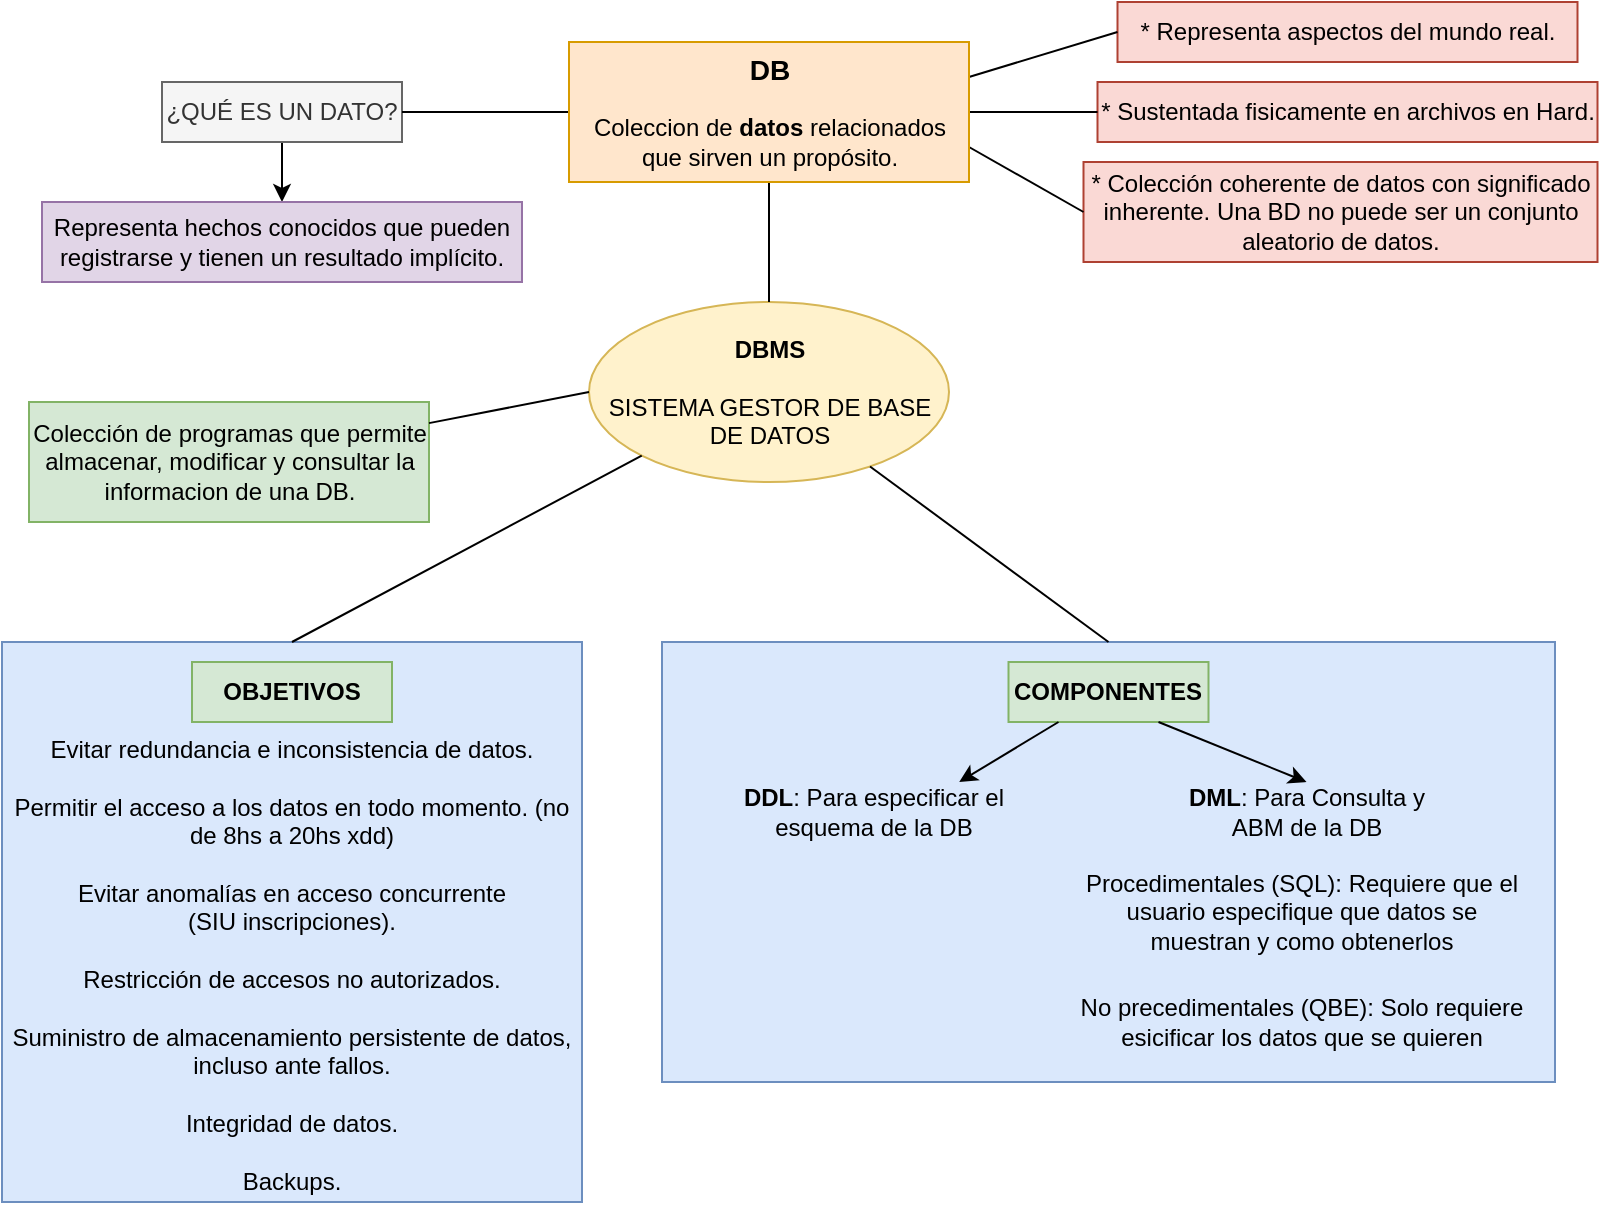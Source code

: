 <mxfile version="18.0.3" type="github" pages="6">
  <diagram id="kyv-Pfv23gA9csW_IkZh" name="DB, Datos, DBMS">
    <mxGraphModel dx="1140" dy="402" grid="1" gridSize="10" guides="1" tooltips="1" connect="1" arrows="1" fold="1" page="1" pageScale="1" pageWidth="827" pageHeight="1169" background="#ffffff" math="0" shadow="0">
      <root>
        <mxCell id="0" />
        <mxCell id="1" parent="0" />
        <mxCell id="igbWti4xABd6nXq-48ni-31" value="&lt;span&gt;&lt;br&gt;&lt;br&gt;&lt;br&gt;Evitar redundancia e inconsistencia de datos.&lt;br&gt;&lt;br&gt;&lt;/span&gt;Permitir el acceso a los datos en todo momento. (no de 8hs a 20hs xdd)&lt;br&gt;&lt;span&gt;&lt;br&gt;&lt;/span&gt;Evitar anomalías en acceso concurrente&lt;br&gt;(SIU inscripciones).&lt;br&gt;&lt;span&gt;&lt;br&gt;&lt;/span&gt;Restricción de accesos no autorizados.&lt;br&gt;&lt;span&gt;&lt;br&gt;&lt;/span&gt;Suministro de almacenamiento persistente de datos, incluso ante fallos.&lt;br&gt;&lt;span&gt;&lt;br&gt;&lt;/span&gt;Integridad de datos.&lt;br&gt;&lt;span&gt;&lt;br&gt;&lt;/span&gt;Backups.&lt;span&gt;&lt;br&gt;&lt;/span&gt;" style="rounded=0;whiteSpace=wrap;html=1;fillColor=#dae8fc;strokeColor=#6c8ebf;" parent="1" vertex="1">
          <mxGeometry x="30" y="430" width="290" height="280" as="geometry" />
        </mxCell>
        <mxCell id="LoTI6cqvOIeO2nbHAi1N-4" value="" style="rounded=0;whiteSpace=wrap;html=1;fillColor=#dae8fc;strokeColor=#6c8ebf;" parent="1" vertex="1">
          <mxGeometry x="360" y="430" width="446.5" height="220" as="geometry" />
        </mxCell>
        <mxCell id="82b8sqedpG5tDT-W9cHj-5" value="* Representa aspectos del mundo real." style="text;html=1;strokeColor=#ae4132;fillColor=#fad9d5;align=center;verticalAlign=middle;whiteSpace=wrap;rounded=0;" parent="1" vertex="1">
          <mxGeometry x="587.75" y="110" width="230" height="30" as="geometry" />
        </mxCell>
        <mxCell id="82b8sqedpG5tDT-W9cHj-6" value="* Colección coherente de datos con significado inherente. Una BD no puede ser un conjunto aleatorio de datos." style="text;html=1;strokeColor=#ae4132;fillColor=#fad9d5;align=center;verticalAlign=middle;whiteSpace=wrap;rounded=0;" parent="1" vertex="1">
          <mxGeometry x="570.75" y="190" width="257" height="50" as="geometry" />
        </mxCell>
        <mxCell id="hzKp8I5DXXiYu1HuEsjh-1" value="* Sustentada fisicamente en archivos en Hard." style="text;html=1;strokeColor=#ae4132;fillColor=#fad9d5;align=center;verticalAlign=middle;whiteSpace=wrap;rounded=0;" parent="1" vertex="1">
          <mxGeometry x="577.75" y="150" width="250" height="30" as="geometry" />
        </mxCell>
        <mxCell id="y5L1Ravf5SmVqJsjnQwp-1" value="&lt;b&gt;DBMS&lt;/b&gt;&lt;br&gt;&lt;br&gt;SISTEMA GESTOR DE BASE DE DATOS" style="ellipse;whiteSpace=wrap;html=1;fillColor=#fff2cc;strokeColor=#d6b656;" parent="1" vertex="1">
          <mxGeometry x="323.5" y="260" width="180" height="90" as="geometry" />
        </mxCell>
        <mxCell id="y5L1Ravf5SmVqJsjnQwp-2" value="OBJETIVOS" style="text;html=1;align=center;verticalAlign=middle;whiteSpace=wrap;rounded=0;fontStyle=1;fillColor=#d5e8d4;strokeColor=#82b366;" parent="1" vertex="1">
          <mxGeometry x="125" y="440" width="100" height="30" as="geometry" />
        </mxCell>
        <mxCell id="y5L1Ravf5SmVqJsjnQwp-19" value="COMPONENTES" style="text;html=1;strokeColor=#82b366;fillColor=#d5e8d4;align=center;verticalAlign=middle;whiteSpace=wrap;rounded=0;fontStyle=1;" parent="1" vertex="1">
          <mxGeometry x="533.25" y="440" width="100" height="30" as="geometry" />
        </mxCell>
        <mxCell id="y5L1Ravf5SmVqJsjnQwp-22" value="&lt;b&gt;DDL&lt;/b&gt;: Para especificar el esquema de la DB" style="text;html=1;align=center;verticalAlign=middle;whiteSpace=wrap;rounded=0;" parent="1" vertex="1">
          <mxGeometry x="380" y="500" width="171.5" height="30" as="geometry" />
        </mxCell>
        <mxCell id="y5L1Ravf5SmVqJsjnQwp-23" value="&lt;b&gt;DML&lt;/b&gt;: Para Consulta y ABM de la DB" style="text;html=1;align=center;verticalAlign=middle;whiteSpace=wrap;rounded=0;" parent="1" vertex="1">
          <mxGeometry x="610" y="500" width="144.5" height="30" as="geometry" />
        </mxCell>
        <mxCell id="y5L1Ravf5SmVqJsjnQwp-24" value="Procedimentales (SQL): Requiere que el usuario especifique que datos se muestran y como obtenerlos" style="text;html=1;fillColor=none;align=center;verticalAlign=middle;whiteSpace=wrap;rounded=0;" parent="1" vertex="1">
          <mxGeometry x="570" y="540" width="220" height="50" as="geometry" />
        </mxCell>
        <mxCell id="y5L1Ravf5SmVqJsjnQwp-25" value="No precedimentales (QBE): Solo requiere esicificar los datos que se quieren" style="text;html=1;fillColor=none;align=center;verticalAlign=middle;whiteSpace=wrap;rounded=0;" parent="1" vertex="1">
          <mxGeometry x="560" y="600" width="240" height="40" as="geometry" />
        </mxCell>
        <mxCell id="igbWti4xABd6nXq-48ni-3" value="" style="endArrow=none;html=1;rounded=0;exitX=0.5;exitY=0;exitDx=0;exitDy=0;entryX=0.5;entryY=1;entryDx=0;entryDy=0;startArrow=none;endFill=0;" parent="1" source="y5L1Ravf5SmVqJsjnQwp-1" target="H_P_8sTw69ctCnUQdK9h-1" edge="1">
          <mxGeometry width="50" height="50" relative="1" as="geometry">
            <mxPoint x="390" y="390" as="sourcePoint" />
            <mxPoint x="419.5" y="210.0" as="targetPoint" />
          </mxGeometry>
        </mxCell>
        <mxCell id="igbWti4xABd6nXq-48ni-4" value="Colección de programas que permite almacenar, modificar y consultar la informacion de una DB." style="text;html=1;strokeColor=#82b366;fillColor=#d5e8d4;align=center;verticalAlign=middle;whiteSpace=wrap;rounded=0;" parent="1" vertex="1">
          <mxGeometry x="43.5" y="310" width="200" height="60" as="geometry" />
        </mxCell>
        <mxCell id="igbWti4xABd6nXq-48ni-6" value="" style="endArrow=classic;html=1;rounded=0;exitX=0.5;exitY=1;exitDx=0;exitDy=0;startArrow=none;entryX=0.5;entryY=0;entryDx=0;entryDy=0;" parent="1" source="igbWti4xABd6nXq-48ni-7" target="igbWti4xABd6nXq-48ni-9" edge="1">
          <mxGeometry width="50" height="50" relative="1" as="geometry">
            <mxPoint x="390" y="300" as="sourcePoint" />
            <mxPoint x="430" y="370" as="targetPoint" />
          </mxGeometry>
        </mxCell>
        <mxCell id="igbWti4xABd6nXq-48ni-7" value="¿QUÉ ES UN DATO?" style="text;html=1;align=center;verticalAlign=middle;whiteSpace=wrap;rounded=0;fillColor=#f5f5f5;fontColor=#333333;strokeColor=#666666;" parent="1" vertex="1">
          <mxGeometry x="110" y="150" width="120" height="30" as="geometry" />
        </mxCell>
        <mxCell id="igbWti4xABd6nXq-48ni-8" value="" style="endArrow=none;html=1;rounded=0;exitX=0;exitY=0.5;exitDx=0;exitDy=0;entryX=1;entryY=0.5;entryDx=0;entryDy=0;" parent="1" source="H_P_8sTw69ctCnUQdK9h-1" target="igbWti4xABd6nXq-48ni-7" edge="1">
          <mxGeometry width="50" height="50" relative="1" as="geometry">
            <mxPoint x="340" y="160.0" as="sourcePoint" />
            <mxPoint x="520" y="250" as="targetPoint" />
          </mxGeometry>
        </mxCell>
        <mxCell id="igbWti4xABd6nXq-48ni-9" value="Representa hechos conocidos que pueden registrarse y tienen un resultado implícito." style="text;html=1;strokeColor=#9673a6;fillColor=#e1d5e7;align=center;verticalAlign=middle;whiteSpace=wrap;rounded=0;" parent="1" vertex="1">
          <mxGeometry x="50" y="210" width="240" height="40" as="geometry" />
        </mxCell>
        <mxCell id="igbWti4xABd6nXq-48ni-12" value="" style="endArrow=none;html=1;rounded=0;exitX=0;exitY=0.5;exitDx=0;exitDy=0;" parent="1" source="y5L1Ravf5SmVqJsjnQwp-1" target="igbWti4xABd6nXq-48ni-4" edge="1">
          <mxGeometry width="50" height="50" relative="1" as="geometry">
            <mxPoint x="413.5" y="295" as="sourcePoint" />
            <mxPoint x="463.5" y="245" as="targetPoint" />
          </mxGeometry>
        </mxCell>
        <mxCell id="igbWti4xABd6nXq-48ni-22" value="" style="endArrow=none;html=1;rounded=0;exitX=1;exitY=0.25;exitDx=0;exitDy=0;entryX=0;entryY=0.5;entryDx=0;entryDy=0;" parent="1" source="H_P_8sTw69ctCnUQdK9h-1" target="82b8sqedpG5tDT-W9cHj-5" edge="1">
          <mxGeometry width="50" height="50" relative="1" as="geometry">
            <mxPoint x="498.205" y="141.4" as="sourcePoint" />
            <mxPoint x="440" y="250" as="targetPoint" />
          </mxGeometry>
        </mxCell>
        <mxCell id="igbWti4xABd6nXq-48ni-23" value="" style="endArrow=none;html=1;rounded=0;exitX=1;exitY=0.75;exitDx=0;exitDy=0;entryX=0;entryY=0.5;entryDx=0;entryDy=0;" parent="1" source="H_P_8sTw69ctCnUQdK9h-1" target="82b8sqedpG5tDT-W9cHj-6" edge="1">
          <mxGeometry width="50" height="50" relative="1" as="geometry">
            <mxPoint x="475.448" y="195.523" as="sourcePoint" />
            <mxPoint x="440" y="250" as="targetPoint" />
          </mxGeometry>
        </mxCell>
        <mxCell id="igbWti4xABd6nXq-48ni-24" value="" style="endArrow=none;html=1;rounded=0;exitX=0;exitY=0.5;exitDx=0;exitDy=0;entryX=1;entryY=0.5;entryDx=0;entryDy=0;" parent="1" source="hzKp8I5DXXiYu1HuEsjh-1" target="H_P_8sTw69ctCnUQdK9h-1" edge="1">
          <mxGeometry width="50" height="50" relative="1" as="geometry">
            <mxPoint x="390" y="300" as="sourcePoint" />
            <mxPoint x="497.41" y="174.2" as="targetPoint" />
          </mxGeometry>
        </mxCell>
        <mxCell id="igbWti4xABd6nXq-48ni-26" value="" style="endArrow=none;html=1;rounded=0;exitX=0;exitY=1;exitDx=0;exitDy=0;entryX=0.5;entryY=0;entryDx=0;entryDy=0;endFill=0;" parent="1" source="y5L1Ravf5SmVqJsjnQwp-1" target="igbWti4xABd6nXq-48ni-31" edge="1">
          <mxGeometry width="50" height="50" relative="1" as="geometry">
            <mxPoint x="413.5" y="575" as="sourcePoint" />
            <mxPoint x="463.5" y="525" as="targetPoint" />
          </mxGeometry>
        </mxCell>
        <mxCell id="igbWti4xABd6nXq-48ni-27" value="" style="endArrow=none;html=1;rounded=0;entryX=0.5;entryY=0;entryDx=0;entryDy=0;endFill=0;" parent="1" source="y5L1Ravf5SmVqJsjnQwp-1" target="LoTI6cqvOIeO2nbHAi1N-4" edge="1">
          <mxGeometry width="50" height="50" relative="1" as="geometry">
            <mxPoint x="413.5" y="575" as="sourcePoint" />
            <mxPoint x="463.5" y="525" as="targetPoint" />
          </mxGeometry>
        </mxCell>
        <mxCell id="LoTI6cqvOIeO2nbHAi1N-3" style="edgeStyle=orthogonalEdgeStyle;rounded=0;orthogonalLoop=1;jettySize=auto;html=1;exitX=0.5;exitY=1;exitDx=0;exitDy=0;" parent="1" source="igbWti4xABd6nXq-48ni-9" target="igbWti4xABd6nXq-48ni-9" edge="1">
          <mxGeometry relative="1" as="geometry" />
        </mxCell>
        <mxCell id="LoTI6cqvOIeO2nbHAi1N-5" value="" style="endArrow=classic;html=1;rounded=0;exitX=0.25;exitY=1;exitDx=0;exitDy=0;entryX=0.75;entryY=0;entryDx=0;entryDy=0;" parent="1" source="y5L1Ravf5SmVqJsjnQwp-19" target="y5L1Ravf5SmVqJsjnQwp-22" edge="1">
          <mxGeometry width="50" height="50" relative="1" as="geometry">
            <mxPoint x="490" y="540" as="sourcePoint" />
            <mxPoint x="540" y="490" as="targetPoint" />
          </mxGeometry>
        </mxCell>
        <mxCell id="LoTI6cqvOIeO2nbHAi1N-6" value="" style="endArrow=classic;html=1;rounded=0;exitX=0.75;exitY=1;exitDx=0;exitDy=0;entryX=0.5;entryY=0;entryDx=0;entryDy=0;" parent="1" source="y5L1Ravf5SmVqJsjnQwp-19" target="y5L1Ravf5SmVqJsjnQwp-23" edge="1">
          <mxGeometry width="50" height="50" relative="1" as="geometry">
            <mxPoint x="490" y="540" as="sourcePoint" />
            <mxPoint x="540" y="490" as="targetPoint" />
          </mxGeometry>
        </mxCell>
        <mxCell id="H_P_8sTw69ctCnUQdK9h-1" value="&lt;h3&gt;&lt;b&gt;DB&lt;/b&gt;&lt;/h3&gt;&lt;span&gt;&lt;div&gt;&lt;span&gt;Coleccion de&amp;nbsp;&lt;/span&gt;&lt;b&gt;datos&amp;nbsp;&lt;/b&gt;&lt;span&gt;relacionados que sirven un propósito.&lt;/span&gt;&lt;/div&gt;&lt;div&gt;&lt;span&gt;&lt;br&gt;&lt;/span&gt;&lt;/div&gt;&lt;/span&gt;" style="rounded=0;whiteSpace=wrap;html=1;fillColor=#ffe6cc;strokeColor=#d79b00;align=center;" parent="1" vertex="1">
          <mxGeometry x="313.5" y="130" width="200" height="70" as="geometry" />
        </mxCell>
      </root>
    </mxGraphModel>
  </diagram>
  <diagram id="FztRDpFghhkUc0C4HoaS" name="Modelos de datos">
    <mxGraphModel dx="1073" dy="670" grid="1" gridSize="10" guides="1" tooltips="1" connect="1" arrows="1" fold="1" page="1" pageScale="1" pageWidth="827" pageHeight="1169" math="0" shadow="0">
      <root>
        <mxCell id="wAuXZagQ3o1Ts092lAWZ-0" />
        <mxCell id="wAuXZagQ3o1Ts092lAWZ-1" parent="wAuXZagQ3o1Ts092lAWZ-0" />
        <mxCell id="sXjYy9xfUGEbq79IbsXz-0" value="" style="rounded=0;whiteSpace=wrap;html=1;fillColor=#dae8fc;strokeColor=#6c8ebf;" vertex="1" parent="wAuXZagQ3o1Ts092lAWZ-1">
          <mxGeometry x="1100" y="40" width="450" height="200" as="geometry" />
        </mxCell>
        <mxCell id="BfIDbwQZyBNCE8lltbw1-0" value="" style="rounded=0;whiteSpace=wrap;html=1;fillColor=#dae8fc;strokeColor=#6c8ebf;" parent="wAuXZagQ3o1Ts092lAWZ-1" vertex="1">
          <mxGeometry x="1855" y="90" width="260" height="192.5" as="geometry" />
        </mxCell>
        <mxCell id="FIEg2f-IqWj-XwJC0ZLa-0" value="" style="rounded=0;whiteSpace=wrap;html=1;fillColor=#dae8fc;strokeColor=#6c8ebf;" parent="wAuXZagQ3o1Ts092lAWZ-1" vertex="1">
          <mxGeometry x="1720" y="400" width="280" height="150" as="geometry" />
        </mxCell>
        <mxCell id="FIEg2f-IqWj-XwJC0ZLa-1" value="" style="rounded=0;whiteSpace=wrap;html=1;fillColor=#dae8fc;strokeColor=#6c8ebf;" parent="wAuXZagQ3o1Ts092lAWZ-1" vertex="1">
          <mxGeometry x="1350" y="400" width="330" height="210" as="geometry" />
        </mxCell>
        <mxCell id="FIEg2f-IqWj-XwJC0ZLa-2" value="&lt;h3&gt;MODELADO DE DATOS&lt;/h3&gt;" style="rounded=0;whiteSpace=wrap;html=1;fillColor=#ffe6cc;strokeColor=#d79b00;" parent="wAuXZagQ3o1Ts092lAWZ-1" vertex="1">
          <mxGeometry x="1600" y="20" width="120" height="60" as="geometry" />
        </mxCell>
        <mxCell id="FIEg2f-IqWj-XwJC0ZLa-3" value="NIVELES DE ABSTRACCIÓN AL MODELAR" style="rounded=0;whiteSpace=wrap;html=1;fillColor=#ffe6cc;strokeColor=#d79b00;fontStyle=1" parent="wAuXZagQ3o1Ts092lAWZ-1" vertex="1">
          <mxGeometry x="1260" y="47.5" width="120" height="60" as="geometry" />
        </mxCell>
        <mxCell id="FIEg2f-IqWj-XwJC0ZLa-4" value="&lt;b&gt;Visión:&lt;/b&gt; Punto de vistas de los actores." style="text;html=1;strokeColor=#82b366;fillColor=#d5e8d4;align=center;verticalAlign=middle;whiteSpace=wrap;rounded=0;" parent="wAuXZagQ3o1Ts092lAWZ-1" vertex="1">
          <mxGeometry x="1120" y="107.5" width="130" height="30" as="geometry" />
        </mxCell>
        <mxCell id="FIEg2f-IqWj-XwJC0ZLa-5" value="&lt;b&gt;Conceptual:&lt;/b&gt; Se resumen todos los puntos vistas en un solo modelo, estableciendo que datos se guardan y como se relacionan" style="text;html=1;strokeColor=#82b366;fillColor=#d5e8d4;align=center;verticalAlign=middle;whiteSpace=wrap;rounded=0;" parent="wAuXZagQ3o1Ts092lAWZ-1" vertex="1">
          <mxGeometry x="1210" y="157.5" width="220" height="55" as="geometry" />
        </mxCell>
        <mxCell id="FIEg2f-IqWj-XwJC0ZLa-6" value="&lt;b&gt;Físico:&lt;/b&gt; describe como se almacenan realmente los datos (archivos en discos)" style="text;html=1;strokeColor=#82b366;fillColor=#d5e8d4;align=center;verticalAlign=middle;whiteSpace=wrap;rounded=0;" parent="wAuXZagQ3o1Ts092lAWZ-1" vertex="1">
          <mxGeometry x="1400" y="80" width="140" height="55" as="geometry" />
        </mxCell>
        <mxCell id="FIEg2f-IqWj-XwJC0ZLa-7" value="Es una serie de conceptos que puede utilizarse para describir un conjunto de datos y las operaciones para administrarlos." style="text;html=1;strokeColor=#9673a6;fillColor=#e1d5e7;align=center;verticalAlign=middle;whiteSpace=wrap;rounded=0;" parent="wAuXZagQ3o1Ts092lAWZ-1" vertex="1">
          <mxGeometry x="1780" y="27.5" width="240" height="45" as="geometry" />
        </mxCell>
        <mxCell id="FIEg2f-IqWj-XwJC0ZLa-8" value="" style="endArrow=none;html=1;rounded=0;exitX=1;exitY=0.5;exitDx=0;exitDy=0;entryX=0;entryY=0.5;entryDx=0;entryDy=0;" parent="wAuXZagQ3o1Ts092lAWZ-1" source="FIEg2f-IqWj-XwJC0ZLa-2" target="FIEg2f-IqWj-XwJC0ZLa-7" edge="1">
          <mxGeometry width="50" height="50" relative="1" as="geometry">
            <mxPoint x="840" y="395" as="sourcePoint" />
            <mxPoint x="890" y="345" as="targetPoint" />
          </mxGeometry>
        </mxCell>
        <mxCell id="FIEg2f-IqWj-XwJC0ZLa-12" value="TIPOS DE MODELO" style="ellipse;whiteSpace=wrap;html=1;fillColor=#fff2cc;strokeColor=#d6b656;fontStyle=1;" parent="wAuXZagQ3o1Ts092lAWZ-1" vertex="1">
          <mxGeometry x="1600" y="232.5" width="120" height="60" as="geometry" />
        </mxCell>
        <mxCell id="FIEg2f-IqWj-XwJC0ZLa-13" value="" style="endArrow=classic;html=1;rounded=0;shadow=0;sketch=0;startSize=10;endSize=10;strokeColor=default;strokeWidth=1;opacity=75;jumpSize=10;exitX=0.5;exitY=1;exitDx=0;exitDy=0;" parent="wAuXZagQ3o1Ts092lAWZ-1" source="FIEg2f-IqWj-XwJC0ZLa-2" target="FIEg2f-IqWj-XwJC0ZLa-12" edge="1">
          <mxGeometry width="50" height="50" relative="1" as="geometry">
            <mxPoint x="1040" y="265" as="sourcePoint" />
            <mxPoint x="1090" y="215" as="targetPoint" />
          </mxGeometry>
        </mxCell>
        <mxCell id="FIEg2f-IqWj-XwJC0ZLa-14" value="&lt;b&gt;BASADOS EN OBJETOS&lt;/b&gt;" style="text;html=1;strokeColor=none;fillColor=none;align=center;verticalAlign=middle;whiteSpace=wrap;rounded=0;" parent="wAuXZagQ3o1Ts092lAWZ-1" vertex="1">
          <mxGeometry x="1475" y="407.5" width="80" height="30" as="geometry" />
        </mxCell>
        <mxCell id="FIEg2f-IqWj-XwJC0ZLa-15" value="Modelo de datos funcional" style="text;html=1;strokeColor=#82b366;fillColor=#d5e8d4;align=center;verticalAlign=middle;whiteSpace=wrap;rounded=0;" parent="wAuXZagQ3o1Ts092lAWZ-1" vertex="1">
          <mxGeometry x="1414" y="540" width="70" height="45" as="geometry" />
        </mxCell>
        <mxCell id="FIEg2f-IqWj-XwJC0ZLa-16" value="Modelo de datos semántico" style="text;html=1;strokeColor=#82b366;fillColor=#d5e8d4;align=center;verticalAlign=middle;whiteSpace=wrap;rounded=0;" parent="wAuXZagQ3o1Ts092lAWZ-1" vertex="1">
          <mxGeometry x="1384" y="495" width="100" height="30" as="geometry" />
        </mxCell>
        <mxCell id="FIEg2f-IqWj-XwJC0ZLa-17" value="Modelo orientado a objetos" style="text;html=1;strokeColor=#82b366;fillColor=#d5e8d4;align=center;verticalAlign=middle;whiteSpace=wrap;rounded=0;" parent="wAuXZagQ3o1Ts092lAWZ-1" vertex="1">
          <mxGeometry x="1514" y="550" width="120" height="30" as="geometry" />
        </mxCell>
        <mxCell id="FIEg2f-IqWj-XwJC0ZLa-18" value="Modelo Entidad Relación" style="text;html=1;strokeColor=#82b366;fillColor=#d5e8d4;align=center;verticalAlign=middle;whiteSpace=wrap;rounded=0;" parent="wAuXZagQ3o1Ts092lAWZ-1" vertex="1">
          <mxGeometry x="1534" y="495" width="120" height="30" as="geometry" />
        </mxCell>
        <mxCell id="FIEg2f-IqWj-XwJC0ZLa-19" value="&lt;b&gt;BASADOS EN REGISTROS&lt;/b&gt;" style="text;html=1;strokeColor=none;fillColor=none;align=center;verticalAlign=middle;whiteSpace=wrap;rounded=0;" parent="wAuXZagQ3o1Ts092lAWZ-1" vertex="1">
          <mxGeometry x="1815" y="407.5" width="90" height="30" as="geometry" />
        </mxCell>
        <mxCell id="0Ao1om9OyPOTJB_The6l-0" style="rounded=0;orthogonalLoop=1;jettySize=auto;html=1;entryX=1;entryY=0.25;entryDx=0;entryDy=0;endArrow=none;endFill=0;" parent="wAuXZagQ3o1Ts092lAWZ-1" source="FIEg2f-IqWj-XwJC0ZLa-20" target="FIEg2f-IqWj-XwJC0ZLa-0" edge="1">
          <mxGeometry relative="1" as="geometry" />
        </mxCell>
        <mxCell id="FIEg2f-IqWj-XwJC0ZLa-20" value="Permiten especificar la estructura lógica completa de la BD, a diferencia de los basados en objetos." style="text;html=1;strokeColor=#56517e;fillColor=#d0cee2;align=center;verticalAlign=middle;whiteSpace=wrap;rounded=0;" parent="wAuXZagQ3o1Ts092lAWZ-1" vertex="1">
          <mxGeometry x="2040" y="400" width="140" height="80" as="geometry" />
        </mxCell>
        <mxCell id="FIEg2f-IqWj-XwJC0ZLa-21" value="Modelo relacional" style="text;html=1;strokeColor=#82b366;fillColor=#d5e8d4;align=center;verticalAlign=middle;whiteSpace=wrap;rounded=0;" parent="wAuXZagQ3o1Ts092lAWZ-1" vertex="1">
          <mxGeometry x="1910" y="505" width="60" height="30" as="geometry" />
        </mxCell>
        <mxCell id="FIEg2f-IqWj-XwJC0ZLa-22" value="Modelo jerárquico" style="text;html=1;strokeColor=#82b366;fillColor=#d5e8d4;align=center;verticalAlign=middle;whiteSpace=wrap;rounded=0;" parent="wAuXZagQ3o1Ts092lAWZ-1" vertex="1">
          <mxGeometry x="1740" y="505" width="60" height="30" as="geometry" />
        </mxCell>
        <mxCell id="FIEg2f-IqWj-XwJC0ZLa-23" value="Modelo de Red" style="text;html=1;strokeColor=#82b366;fillColor=#d5e8d4;align=center;verticalAlign=middle;whiteSpace=wrap;rounded=0;" parent="wAuXZagQ3o1Ts092lAWZ-1" vertex="1">
          <mxGeometry x="1825" y="505" width="60" height="30" as="geometry" />
        </mxCell>
        <mxCell id="FIEg2f-IqWj-XwJC0ZLa-24" style="edgeStyle=orthogonalEdgeStyle;rounded=0;sketch=0;jumpSize=10;orthogonalLoop=1;jettySize=auto;html=1;exitX=0.5;exitY=1;exitDx=0;exitDy=0;shadow=0;endArrow=none;endFill=0;startSize=10;endSize=10;strokeColor=default;strokeWidth=1;opacity=75;" parent="wAuXZagQ3o1Ts092lAWZ-1" source="FIEg2f-IqWj-XwJC0ZLa-18" target="FIEg2f-IqWj-XwJC0ZLa-18" edge="1">
          <mxGeometry relative="1" as="geometry" />
        </mxCell>
        <mxCell id="FIEg2f-IqWj-XwJC0ZLa-25" style="edgeStyle=orthogonalEdgeStyle;rounded=0;sketch=0;jumpSize=10;orthogonalLoop=1;jettySize=auto;html=1;exitX=0.5;exitY=1;exitDx=0;exitDy=0;shadow=0;endArrow=none;endFill=0;startSize=10;endSize=10;strokeColor=default;strokeWidth=1;opacity=75;" parent="wAuXZagQ3o1Ts092lAWZ-1" source="FIEg2f-IqWj-XwJC0ZLa-19" target="FIEg2f-IqWj-XwJC0ZLa-19" edge="1">
          <mxGeometry relative="1" as="geometry" />
        </mxCell>
        <mxCell id="FIEg2f-IqWj-XwJC0ZLa-26" value="Obtener la naturaleza y necesidad de cada dato" style="text;html=1;strokeColor=#82b366;fillColor=#d5e8d4;align=center;verticalAlign=middle;whiteSpace=wrap;rounded=0;" parent="wAuXZagQ3o1Ts092lAWZ-1" vertex="1">
          <mxGeometry x="1885" y="182.5" width="200" height="30" as="geometry" />
        </mxCell>
        <mxCell id="FIEg2f-IqWj-XwJC0ZLa-27" value="Obener la perspectiva de cada actor asociado al problema" style="text;html=1;strokeColor=#82b366;fillColor=#d5e8d4;align=center;verticalAlign=middle;whiteSpace=wrap;rounded=0;" parent="wAuXZagQ3o1Ts092lAWZ-1" vertex="1">
          <mxGeometry x="1875" y="135" width="220" height="30" as="geometry" />
        </mxCell>
        <mxCell id="FIEg2f-IqWj-XwJC0ZLa-28" value="Observar como c/ actor utiliza cada dato." style="text;html=1;strokeColor=#82b366;fillColor=#d5e8d4;align=center;verticalAlign=middle;whiteSpace=wrap;rounded=0;" parent="wAuXZagQ3o1Ts092lAWZ-1" vertex="1">
          <mxGeometry x="1900" y="232.5" width="170" height="30" as="geometry" />
        </mxCell>
        <mxCell id="RHJfJA5FLmgm6RI0mIGe-0" value="&lt;b&gt;OBJETIVOS&lt;/b&gt;" style="text;html=1;strokeColor=none;fillColor=none;align=center;verticalAlign=middle;whiteSpace=wrap;rounded=0;" parent="wAuXZagQ3o1Ts092lAWZ-1" vertex="1">
          <mxGeometry x="1935" y="95" width="80" height="30" as="geometry" />
        </mxCell>
        <mxCell id="RHJfJA5FLmgm6RI0mIGe-5" value="" style="endArrow=none;html=1;rounded=0;exitX=1;exitY=0.75;exitDx=0;exitDy=0;entryX=0.006;entryY=0.158;entryDx=0;entryDy=0;entryPerimeter=0;" parent="wAuXZagQ3o1Ts092lAWZ-1" source="FIEg2f-IqWj-XwJC0ZLa-2" target="BfIDbwQZyBNCE8lltbw1-0" edge="1">
          <mxGeometry width="50" height="50" relative="1" as="geometry">
            <mxPoint x="1660" y="370" as="sourcePoint" />
            <mxPoint x="1710" y="320" as="targetPoint" />
          </mxGeometry>
        </mxCell>
        <mxCell id="BfIDbwQZyBNCE8lltbw1-1" value="" style="endArrow=classic;html=1;rounded=0;exitX=1;exitY=1;exitDx=0;exitDy=0;entryX=0.25;entryY=0;entryDx=0;entryDy=0;" parent="wAuXZagQ3o1Ts092lAWZ-1" source="FIEg2f-IqWj-XwJC0ZLa-12" target="FIEg2f-IqWj-XwJC0ZLa-0" edge="1">
          <mxGeometry width="50" height="50" relative="1" as="geometry">
            <mxPoint x="1660" y="480" as="sourcePoint" />
            <mxPoint x="1710" y="430" as="targetPoint" />
          </mxGeometry>
        </mxCell>
        <mxCell id="BfIDbwQZyBNCE8lltbw1-2" value="" style="endArrow=classic;html=1;rounded=0;exitX=0;exitY=1;exitDx=0;exitDy=0;entryX=0.5;entryY=0;entryDx=0;entryDy=0;" parent="wAuXZagQ3o1Ts092lAWZ-1" source="FIEg2f-IqWj-XwJC0ZLa-12" target="FIEg2f-IqWj-XwJC0ZLa-1" edge="1">
          <mxGeometry width="50" height="50" relative="1" as="geometry">
            <mxPoint x="1660" y="480" as="sourcePoint" />
            <mxPoint x="1710" y="430" as="targetPoint" />
          </mxGeometry>
        </mxCell>
        <mxCell id="BfIDbwQZyBNCE8lltbw1-7" value="&lt;div&gt;&lt;b&gt;&lt;br&gt;&lt;/b&gt;&lt;/div&gt;&lt;div&gt;&lt;b&gt;&lt;br&gt;&lt;/b&gt;&lt;/div&gt;&lt;div&gt;&lt;b&gt;&lt;br&gt;&lt;/b&gt;&lt;/div&gt;&lt;div&gt;&lt;b&gt;Conceptual &lt;/b&gt;representación abstracta&lt;/div&gt;&lt;div&gt;integrando las vistas (como maqueta).&lt;/div&gt;&lt;div&gt;&lt;br&gt;&lt;/div&gt;&lt;div&gt;&lt;b&gt;&lt;br&gt;&lt;/b&gt;&lt;/div&gt;&lt;div&gt;&lt;b&gt;Lógico&amp;nbsp;&lt;/b&gt;representación en una computadora. (Similar a un plano).&lt;/div&gt;&lt;div&gt;&lt;br&gt;&lt;/div&gt;&lt;div&gt;&lt;b&gt;&lt;br&gt;&lt;/b&gt;&lt;/div&gt;&lt;div&gt;&lt;b&gt;Físico &lt;/b&gt;determinar estructuras de almacenamiento físico.&lt;/div&gt;&lt;div&gt;&lt;br&gt;&lt;/div&gt;" style="rounded=0;whiteSpace=wrap;html=1;fillColor=#dae8fc;strokeColor=#6c8ebf;" parent="wAuXZagQ3o1Ts092lAWZ-1" vertex="1">
          <mxGeometry x="850" y="400" width="230" height="210" as="geometry" />
        </mxCell>
        <mxCell id="GoRD_qjrzOBXORfzcFoz-0" value="(visión, conceptual). Para entender lo que el usuario quiere y comunicarselo (fácil de entender para el usuario)" style="text;whiteSpace=wrap;html=1;" parent="wAuXZagQ3o1Ts092lAWZ-1" vertex="1">
          <mxGeometry x="1400" y="437.5" width="230" height="47.5" as="geometry" />
        </mxCell>
        <mxCell id="_pK01w7IZXRyCH5eMhjX-0" value="(conceptual, físico). La BD se estructura en reg. long. fija. Se dispone de lenguaje asociado para expresar consultas" style="text;whiteSpace=wrap;html=1;" parent="wAuXZagQ3o1Ts092lAWZ-1" vertex="1">
          <mxGeometry x="1730" y="437.5" width="260" height="50" as="geometry" />
        </mxCell>
        <mxCell id="BfIDbwQZyBNCE8lltbw1-5" value="&lt;div&gt;DISEÑO DE DATOS: 3 ETAPAS&lt;/div&gt;" style="text;html=1;strokeColor=#10739e;fillColor=#b1ddf0;align=center;verticalAlign=middle;whiteSpace=wrap;rounded=0;" parent="wAuXZagQ3o1Ts092lAWZ-1" vertex="1">
          <mxGeometry x="865" y="407.5" width="200" height="30" as="geometry" />
        </mxCell>
        <mxCell id="_pK01w7IZXRyCH5eMhjX-1" value="Genérico&lt;br&gt;Alejado del tipo de DBMS&lt;br&gt;Alejado del producto particular" style="rounded=0;whiteSpace=wrap;html=1;fillColor=#e1d5e7;strokeColor=#9673a6;" parent="wAuXZagQ3o1Ts092lAWZ-1" vertex="1">
          <mxGeometry x="1087.5" y="440" width="170" height="50" as="geometry" />
        </mxCell>
        <mxCell id="_pK01w7IZXRyCH5eMhjX-2" value="Más específico&lt;br&gt;Orientado a un tipo de DBMS&lt;br&gt;Alejado del producto particular" style="rounded=0;whiteSpace=wrap;html=1;fillColor=#e1d5e7;strokeColor=#9673a6;" parent="wAuXZagQ3o1Ts092lAWZ-1" vertex="1">
          <mxGeometry x="1087.5" y="550" width="170" height="60" as="geometry" />
        </mxCell>
        <mxCell id="_pK01w7IZXRyCH5eMhjX-3" value="Específico&lt;br&gt;Orientado a un producto" style="rounded=0;whiteSpace=wrap;html=1;fillColor=#e1d5e7;strokeColor=#9673a6;" parent="wAuXZagQ3o1Ts092lAWZ-1" vertex="1">
          <mxGeometry x="1096" y="500" width="145" height="40" as="geometry" />
        </mxCell>
      </root>
    </mxGraphModel>
  </diagram>
  <diagram id="_aeekphJmQ_JxzKB2d0n" name="Modelo ER - Conceptual">
    <mxGraphModel dx="2168" dy="473" grid="1" gridSize="10" guides="1" tooltips="1" connect="1" arrows="1" fold="1" page="1" pageScale="1" pageWidth="827" pageHeight="1169" math="0" shadow="0">
      <root>
        <mxCell id="yR6vh7apyY_7gsYLu8oF-0" />
        <mxCell id="yR6vh7apyY_7gsYLu8oF-1" parent="yR6vh7apyY_7gsYLu8oF-0" />
        <mxCell id="SoOxSxhJbX_ROLQLt3yH-2" value="&lt;span style=&quot;text-align: left&quot;&gt;&lt;br&gt;Abstraer la información de un problema.&lt;br&gt;&lt;br&gt;&lt;/span&gt;&lt;span style=&quot;text-align: left&quot;&gt;Captar las necesidad del cliente respecto al problema.&lt;br&gt;&lt;br&gt;&lt;/span&gt;&lt;span style=&quot;text-align: left&quot;&gt;Mejora la interacción cliente / desarrollador disminuyendo la brecha entre la realidad del problema y el sistema a desarrollar.&lt;/span&gt;&lt;span style=&quot;text-align: left&quot;&gt;&lt;br&gt;&lt;/span&gt;" style="rounded=0;whiteSpace=wrap;html=1;fillColor=#dae8fc;strokeColor=#6c8ebf;" parent="yR6vh7apyY_7gsYLu8oF-1" vertex="1">
          <mxGeometry x="460" y="170" width="340" height="175" as="geometry" />
        </mxCell>
        <mxCell id="ZbFmldifANwtl0lqOs82-0" value="&lt;b style=&quot;text-align: left&quot;&gt;&lt;br&gt;&lt;br&gt;Expresividad:&lt;/b&gt;&lt;span style=&quot;text-align: left&quot;&gt;&amp;nbsp;disponer de todos los medios necesarios para describir un problema.&lt;br&gt;&lt;br&gt;&lt;/span&gt;&lt;b style=&quot;text-align: left&quot;&gt;Formalidad:&amp;nbsp;&lt;/b&gt;&lt;span style=&quot;text-align: left&quot;&gt;cada elemento representado sea preciso y bien definido, con una sola. interpretación posible.&lt;br&gt;&lt;/span&gt;&lt;span style=&quot;text-align: left&quot;&gt;&lt;br&gt;&lt;/span&gt;&lt;b style=&quot;text-align: left&quot;&gt;Minimalidad:&lt;/b&gt;&lt;span style=&quot;text-align: left&quot;&gt;&amp;nbsp;cada elemento tiene una única representación posible.&lt;br&gt;&lt;/span&gt;&lt;span style=&quot;text-align: left&quot;&gt;&lt;br&gt;&lt;/span&gt;&lt;b style=&quot;text-align: left&quot;&gt;Simplicidad:&lt;/b&gt;&lt;span style=&quot;text-align: left&quot;&gt;&amp;nbsp;el modelo debe ser fácil de entender por el cliente y por el desarrollador.&lt;/span&gt;&lt;span style=&quot;text-align: left&quot;&gt;&lt;br&gt;&lt;/span&gt;" style="rounded=0;whiteSpace=wrap;html=1;fillColor=#dae8fc;strokeColor=#6c8ebf;" parent="yR6vh7apyY_7gsYLu8oF-1" vertex="1">
          <mxGeometry x="-16" y="150" width="325" height="240" as="geometry" />
        </mxCell>
        <mxCell id="yR6vh7apyY_7gsYLu8oF-62" value="" style="endArrow=none;html=1;rounded=0;exitX=0.5;exitY=0;exitDx=0;exitDy=0;" parent="yR6vh7apyY_7gsYLu8oF-1" source="yR6vh7apyY_7gsYLu8oF-56" target="yR6vh7apyY_7gsYLu8oF-55" edge="1">
          <mxGeometry width="50" height="50" relative="1" as="geometry">
            <mxPoint x="330.25" y="750" as="sourcePoint" />
            <mxPoint x="136.75" y="950" as="targetPoint" />
          </mxGeometry>
        </mxCell>
        <mxCell id="SoOxSxhJbX_ROLQLt3yH-0" style="edgeStyle=orthogonalEdgeStyle;rounded=0;orthogonalLoop=1;jettySize=auto;html=1;exitX=1;exitY=0.5;exitDx=0;exitDy=0;entryX=0;entryY=0.5;entryDx=0;entryDy=0;fontColor=#3333FF;endArrow=none;endFill=0;" parent="yR6vh7apyY_7gsYLu8oF-1" source="yR6vh7apyY_7gsYLu8oF-2" target="1_iYeQalzvefCCL4fvrW-0" edge="1">
          <mxGeometry relative="1" as="geometry" />
        </mxCell>
        <mxCell id="SoOxSxhJbX_ROLQLt3yH-3" style="rounded=0;orthogonalLoop=1;jettySize=auto;html=1;exitX=0.75;exitY=1;exitDx=0;exitDy=0;entryX=0.25;entryY=0;entryDx=0;entryDy=0;fontColor=#3333FF;" parent="yR6vh7apyY_7gsYLu8oF-1" source="yR6vh7apyY_7gsYLu8oF-2" target="SoOxSxhJbX_ROLQLt3yH-2" edge="1">
          <mxGeometry relative="1" as="geometry" />
        </mxCell>
        <mxCell id="SoOxSxhJbX_ROLQLt3yH-4" style="edgeStyle=orthogonalEdgeStyle;rounded=0;orthogonalLoop=1;jettySize=auto;html=1;exitX=0;exitY=0.5;exitDx=0;exitDy=0;entryX=0.5;entryY=0;entryDx=0;entryDy=0;fontColor=#3333FF;" parent="yR6vh7apyY_7gsYLu8oF-1" source="yR6vh7apyY_7gsYLu8oF-2" target="ZbFmldifANwtl0lqOs82-0" edge="1">
          <mxGeometry relative="1" as="geometry" />
        </mxCell>
        <mxCell id="yR6vh7apyY_7gsYLu8oF-2" value="&lt;h3&gt;&amp;nbsp;MODELO CONCEPTUAL ER&lt;/h3&gt;" style="text;whiteSpace=wrap;html=1;align=center;fillColor=#ffe6cc;strokeColor=#d79b00;" parent="yR6vh7apyY_7gsYLu8oF-1" vertex="1">
          <mxGeometry x="309" y="60" width="210" height="60" as="geometry" />
        </mxCell>
        <mxCell id="yR6vh7apyY_7gsYLu8oF-3" value="OBJETIVOS" style="text;html=1;strokeColor=#82b366;fillColor=#d5e8d4;align=center;verticalAlign=middle;whiteSpace=wrap;rounded=0;" parent="yR6vh7apyY_7gsYLu8oF-1" vertex="1">
          <mxGeometry x="592.5" y="175" width="77.5" height="30" as="geometry" />
        </mxCell>
        <mxCell id="yR6vh7apyY_7gsYLu8oF-7" value="CARACTERÍSTICAS" style="text;html=1;strokeColor=#82b366;fillColor=#d5e8d4;align=center;verticalAlign=middle;whiteSpace=wrap;rounded=0;" parent="yR6vh7apyY_7gsYLu8oF-1" vertex="1">
          <mxGeometry x="79" y="160" width="140" height="30" as="geometry" />
        </mxCell>
        <mxCell id="yR6vh7apyY_7gsYLu8oF-12" value="Representa un elemento u objeto del mundo real con identidad." style="text;whiteSpace=wrap;html=1;fillColor=#e1d5e7;strokeColor=#9673a6;align=center;" parent="yR6vh7apyY_7gsYLu8oF-1" vertex="1">
          <mxGeometry x="679" y="537.5" width="190" height="45" as="geometry" />
        </mxCell>
        <mxCell id="yR6vh7apyY_7gsYLu8oF-13" value="ENTIDAD" style="rounded=0;whiteSpace=wrap;html=1;fillColor=#b1ddf0;strokeColor=#10739e;fontStyle=1" parent="yR6vh7apyY_7gsYLu8oF-1" vertex="1">
          <mxGeometry x="550" y="540" width="100" height="40" as="geometry" />
        </mxCell>
        <mxCell id="yR6vh7apyY_7gsYLu8oF-14" value="CONJUNTO DE ENTIDADES" style="text;html=1;align=center;verticalAlign=middle;whiteSpace=wrap;rounded=0;fillColor=#fad9d5;strokeColor=#ae4132;fontStyle=1" parent="yR6vh7apyY_7gsYLu8oF-1" vertex="1">
          <mxGeometry x="724" y="680" width="100" height="50" as="geometry" />
        </mxCell>
        <mxCell id="yR6vh7apyY_7gsYLu8oF-19" value="Representa una propiedad básica de una entidad o relación.&lt;br&gt;&lt;div&gt;Equivale a un campo de un registro&lt;span&gt;.&lt;/span&gt;&lt;/div&gt;" style="text;whiteSpace=wrap;html=1;fillColor=#e1d5e7;strokeColor=#9673a6;" parent="yR6vh7apyY_7gsYLu8oF-1" vertex="1">
          <mxGeometry x="-80" y="530" width="200" height="60" as="geometry" />
        </mxCell>
        <mxCell id="yR6vh7apyY_7gsYLu8oF-20" value="ATRIBUTO" style="rounded=0;whiteSpace=wrap;html=1;strokeColor=#10739e;fillColor=#b1ddf0;fontStyle=1" parent="yR6vh7apyY_7gsYLu8oF-1" vertex="1">
          <mxGeometry x="175" y="540" width="90" height="40" as="geometry" />
        </mxCell>
        <mxCell id="yR6vh7apyY_7gsYLu8oF-21" value="ATRIBUTO COMPUESTO" style="ellipse;whiteSpace=wrap;html=1;strokeColor=#ae4132;fillColor=#fad9d5;fontStyle=1" parent="yR6vh7apyY_7gsYLu8oF-1" vertex="1">
          <mxGeometry x="20" y="645" width="120" height="80" as="geometry" />
        </mxCell>
        <mxCell id="yR6vh7apyY_7gsYLu8oF-61" value="" style="rounded=0;orthogonalLoop=1;jettySize=auto;html=1;endArrow=none;endFill=0;" parent="yR6vh7apyY_7gsYLu8oF-1" source="yR6vh7apyY_7gsYLu8oF-23" target="yR6vh7apyY_7gsYLu8oF-52" edge="1">
          <mxGeometry relative="1" as="geometry" />
        </mxCell>
        <mxCell id="yR6vh7apyY_7gsYLu8oF-23" value="IDENTIFICADOR" style="ellipse;whiteSpace=wrap;html=1;strokeColor=#10739e;fillColor=#b1ddf0;fontStyle=1" parent="yR6vh7apyY_7gsYLu8oF-1" vertex="1">
          <mxGeometry x="354" y="670" width="120" height="80" as="geometry" />
        </mxCell>
        <mxCell id="yR6vh7apyY_7gsYLu8oF-64" value="" style="edgeStyle=none;rounded=0;orthogonalLoop=1;jettySize=auto;html=1;endArrow=none;endFill=0;" parent="yR6vh7apyY_7gsYLu8oF-1" source="yR6vh7apyY_7gsYLu8oF-24" target="yR6vh7apyY_7gsYLu8oF-53" edge="1">
          <mxGeometry relative="1" as="geometry" />
        </mxCell>
        <mxCell id="yR6vh7apyY_7gsYLu8oF-24" value="JERARQUÍAS&lt;br&gt;(Generalización)" style="ellipse;whiteSpace=wrap;html=1;strokeColor=#10739e;fillColor=#b1ddf0;fontStyle=1" parent="yR6vh7apyY_7gsYLu8oF-1" vertex="1">
          <mxGeometry x="620" y="820" width="120" height="80" as="geometry" />
        </mxCell>
        <mxCell id="yR6vh7apyY_7gsYLu8oF-65" value="" style="edgeStyle=none;rounded=0;orthogonalLoop=1;jettySize=auto;html=1;endArrow=none;endFill=0;" parent="yR6vh7apyY_7gsYLu8oF-1" source="yR6vh7apyY_7gsYLu8oF-25" target="yR6vh7apyY_7gsYLu8oF-54" edge="1">
          <mxGeometry relative="1" as="geometry" />
        </mxCell>
        <mxCell id="yR6vh7apyY_7gsYLu8oF-25" value="SUBCONJUNTO" style="ellipse;whiteSpace=wrap;html=1;strokeColor=#10739e;fillColor=#b1ddf0;fontStyle=1" parent="yR6vh7apyY_7gsYLu8oF-1" vertex="1">
          <mxGeometry x="820" y="820" width="120" height="80" as="geometry" />
        </mxCell>
        <mxCell id="yR6vh7apyY_7gsYLu8oF-60" value="" style="rounded=0;orthogonalLoop=1;jettySize=auto;html=1;endArrow=none;endFill=0;" parent="yR6vh7apyY_7gsYLu8oF-1" source="yR6vh7apyY_7gsYLu8oF-26" target="yR6vh7apyY_7gsYLu8oF-55" edge="1">
          <mxGeometry relative="1" as="geometry" />
        </mxCell>
        <mxCell id="yR6vh7apyY_7gsYLu8oF-26" value="ATRIBUTOS DERIVADOS" style="ellipse;whiteSpace=wrap;html=1;strokeColor=#ae4132;fillColor=#fad9d5;fontStyle=1" parent="yR6vh7apyY_7gsYLu8oF-1" vertex="1">
          <mxGeometry x="129" y="740" width="120" height="80" as="geometry" />
        </mxCell>
        <mxCell id="yR6vh7apyY_7gsYLu8oF-48" value="" style="edgeStyle=orthogonalEdgeStyle;rounded=0;orthogonalLoop=1;jettySize=auto;html=1;" parent="yR6vh7apyY_7gsYLu8oF-1" source="yR6vh7apyY_7gsYLu8oF-27" target="yR6vh7apyY_7gsYLu8oF-46" edge="1">
          <mxGeometry relative="1" as="geometry" />
        </mxCell>
        <mxCell id="yR6vh7apyY_7gsYLu8oF-27" value="COMPONENTES" style="rounded=0;whiteSpace=wrap;html=1;strokeColor=#d6b656;fillColor=#fff2cc;fontStyle=1" parent="yR6vh7apyY_7gsYLu8oF-1" vertex="1">
          <mxGeometry x="354" y="400" width="120" height="60" as="geometry" />
        </mxCell>
        <mxCell id="yR6vh7apyY_7gsYLu8oF-29" value="" style="endArrow=classic;html=1;rounded=0;exitX=0.5;exitY=1;exitDx=0;exitDy=0;entryX=0.5;entryY=0;entryDx=0;entryDy=0;" parent="yR6vh7apyY_7gsYLu8oF-1" source="yR6vh7apyY_7gsYLu8oF-2" target="yR6vh7apyY_7gsYLu8oF-27" edge="1">
          <mxGeometry width="50" height="50" relative="1" as="geometry">
            <mxPoint x="330" y="390" as="sourcePoint" />
            <mxPoint x="380" y="340" as="targetPoint" />
          </mxGeometry>
        </mxCell>
        <mxCell id="yR6vh7apyY_7gsYLu8oF-30" value="" style="endArrow=classic;html=1;rounded=0;exitX=0;exitY=1;exitDx=0;exitDy=0;entryX=1;entryY=0;entryDx=0;entryDy=0;" parent="yR6vh7apyY_7gsYLu8oF-1" source="yR6vh7apyY_7gsYLu8oF-27" target="yR6vh7apyY_7gsYLu8oF-20" edge="1">
          <mxGeometry width="50" height="50" relative="1" as="geometry">
            <mxPoint x="330" y="530" as="sourcePoint" />
            <mxPoint x="380" y="480" as="targetPoint" />
          </mxGeometry>
        </mxCell>
        <mxCell id="yR6vh7apyY_7gsYLu8oF-31" value="" style="endArrow=none;html=1;rounded=0;exitX=0;exitY=0.5;exitDx=0;exitDy=0;entryX=1;entryY=0.5;entryDx=0;entryDy=0;" parent="yR6vh7apyY_7gsYLu8oF-1" source="yR6vh7apyY_7gsYLu8oF-20" target="yR6vh7apyY_7gsYLu8oF-19" edge="1">
          <mxGeometry width="50" height="50" relative="1" as="geometry">
            <mxPoint x="445" y="530" as="sourcePoint" />
            <mxPoint x="495" y="480" as="targetPoint" />
          </mxGeometry>
        </mxCell>
        <mxCell id="yR6vh7apyY_7gsYLu8oF-32" value="" style="endArrow=classic;html=1;rounded=0;exitX=0.25;exitY=1;exitDx=0;exitDy=0;" parent="yR6vh7apyY_7gsYLu8oF-1" source="yR6vh7apyY_7gsYLu8oF-20" target="yR6vh7apyY_7gsYLu8oF-21" edge="1">
          <mxGeometry width="50" height="50" relative="1" as="geometry">
            <mxPoint x="410" y="660" as="sourcePoint" />
            <mxPoint x="460" y="610" as="targetPoint" />
          </mxGeometry>
        </mxCell>
        <mxCell id="yR6vh7apyY_7gsYLu8oF-33" value="" style="endArrow=classic;html=1;rounded=0;exitX=0.5;exitY=1;exitDx=0;exitDy=0;" parent="yR6vh7apyY_7gsYLu8oF-1" source="yR6vh7apyY_7gsYLu8oF-20" target="yR6vh7apyY_7gsYLu8oF-26" edge="1">
          <mxGeometry width="50" height="50" relative="1" as="geometry">
            <mxPoint x="220" y="580" as="sourcePoint" />
            <mxPoint x="460" y="610" as="targetPoint" />
          </mxGeometry>
        </mxCell>
        <mxCell id="yR6vh7apyY_7gsYLu8oF-36" value="" style="endArrow=classic;html=1;rounded=0;exitX=1;exitY=1;exitDx=0;exitDy=0;entryX=0;entryY=0;entryDx=0;entryDy=0;" parent="yR6vh7apyY_7gsYLu8oF-1" source="yR6vh7apyY_7gsYLu8oF-27" target="yR6vh7apyY_7gsYLu8oF-13" edge="1">
          <mxGeometry width="50" height="50" relative="1" as="geometry">
            <mxPoint x="330" y="660" as="sourcePoint" />
            <mxPoint x="380" y="610" as="targetPoint" />
          </mxGeometry>
        </mxCell>
        <mxCell id="yR6vh7apyY_7gsYLu8oF-37" value="" style="endArrow=none;html=1;rounded=0;entryX=0;entryY=0.5;entryDx=0;entryDy=0;exitX=1;exitY=0.5;exitDx=0;exitDy=0;" parent="yR6vh7apyY_7gsYLu8oF-1" source="yR6vh7apyY_7gsYLu8oF-13" target="yR6vh7apyY_7gsYLu8oF-12" edge="1">
          <mxGeometry width="50" height="50" relative="1" as="geometry">
            <mxPoint x="550" y="540" as="sourcePoint" />
            <mxPoint x="224" y="610" as="targetPoint" />
          </mxGeometry>
        </mxCell>
        <mxCell id="yR6vh7apyY_7gsYLu8oF-38" value="" style="endArrow=classic;html=1;rounded=0;exitX=0.75;exitY=1;exitDx=0;exitDy=0;entryX=0.5;entryY=0;entryDx=0;entryDy=0;" parent="yR6vh7apyY_7gsYLu8oF-1" source="yR6vh7apyY_7gsYLu8oF-13" target="yR6vh7apyY_7gsYLu8oF-14" edge="1">
          <mxGeometry width="50" height="50" relative="1" as="geometry">
            <mxPoint x="330" y="660" as="sourcePoint" />
            <mxPoint x="380" y="610" as="targetPoint" />
          </mxGeometry>
        </mxCell>
        <mxCell id="yR6vh7apyY_7gsYLu8oF-41" value="" style="endArrow=none;html=1;rounded=0;entryX=0;entryY=1;entryDx=0;entryDy=0;exitX=1;exitY=0;exitDx=0;exitDy=0;" parent="yR6vh7apyY_7gsYLu8oF-1" source="yR6vh7apyY_7gsYLu8oF-23" target="yR6vh7apyY_7gsYLu8oF-13" edge="1">
          <mxGeometry width="50" height="50" relative="1" as="geometry">
            <mxPoint x="330" y="660" as="sourcePoint" />
            <mxPoint x="380" y="610" as="targetPoint" />
          </mxGeometry>
        </mxCell>
        <mxCell id="yR6vh7apyY_7gsYLu8oF-42" value="" style="endArrow=none;html=1;rounded=0;exitX=1;exitY=1;exitDx=0;exitDy=0;entryX=0;entryY=0;entryDx=0;entryDy=0;" parent="yR6vh7apyY_7gsYLu8oF-1" source="yR6vh7apyY_7gsYLu8oF-20" target="yR6vh7apyY_7gsYLu8oF-23" edge="1">
          <mxGeometry width="50" height="50" relative="1" as="geometry">
            <mxPoint x="330" y="660" as="sourcePoint" />
            <mxPoint x="380" y="610" as="targetPoint" />
          </mxGeometry>
        </mxCell>
        <mxCell id="yR6vh7apyY_7gsYLu8oF-44" value="" style="endArrow=classic;html=1;rounded=0;exitX=0;exitY=1;exitDx=0;exitDy=0;entryX=0.5;entryY=0;entryDx=0;entryDy=0;" parent="yR6vh7apyY_7gsYLu8oF-1" source="yR6vh7apyY_7gsYLu8oF-14" target="yR6vh7apyY_7gsYLu8oF-24" edge="1">
          <mxGeometry width="50" height="50" relative="1" as="geometry">
            <mxPoint x="480" y="680" as="sourcePoint" />
            <mxPoint x="530" y="630" as="targetPoint" />
          </mxGeometry>
        </mxCell>
        <mxCell id="yR6vh7apyY_7gsYLu8oF-45" value="" style="endArrow=classic;html=1;rounded=0;exitX=1;exitY=1;exitDx=0;exitDy=0;entryX=0.376;entryY=0.029;entryDx=0;entryDy=0;entryPerimeter=0;" parent="yR6vh7apyY_7gsYLu8oF-1" source="yR6vh7apyY_7gsYLu8oF-14" target="yR6vh7apyY_7gsYLu8oF-25" edge="1">
          <mxGeometry width="50" height="50" relative="1" as="geometry">
            <mxPoint x="480" y="680" as="sourcePoint" />
            <mxPoint x="530" y="630" as="targetPoint" />
          </mxGeometry>
        </mxCell>
        <mxCell id="yR6vh7apyY_7gsYLu8oF-49" value="" style="edgeStyle=orthogonalEdgeStyle;rounded=0;orthogonalLoop=1;jettySize=auto;html=1;endArrow=none;endFill=0;" parent="yR6vh7apyY_7gsYLu8oF-1" source="yR6vh7apyY_7gsYLu8oF-46" target="yR6vh7apyY_7gsYLu8oF-47" edge="1">
          <mxGeometry relative="1" as="geometry" />
        </mxCell>
        <mxCell id="yR6vh7apyY_7gsYLu8oF-46" value="RELACIONES&lt;br&gt;(Agregación)" style="rounded=0;whiteSpace=wrap;html=1;strokeColor=#10739e;fillColor=#b1ddf0;fontStyle=1" parent="yR6vh7apyY_7gsYLu8oF-1" vertex="1">
          <mxGeometry x="564" y="410" width="106" height="40" as="geometry" />
        </mxCell>
        <mxCell id="yR6vh7apyY_7gsYLu8oF-47" value="Representan agregaciones entre 2 o más entidades." style="text;html=1;strokeColor=#9673a6;fillColor=#e1d5e7;align=center;verticalAlign=middle;whiteSpace=wrap;rounded=0;" parent="yR6vh7apyY_7gsYLu8oF-1" vertex="1">
          <mxGeometry x="700" y="405" width="170" height="50" as="geometry" />
        </mxCell>
        <mxCell id="yR6vh7apyY_7gsYLu8oF-50" value="Combinación de atributos simples." style="text;html=1;strokeColor=#9673a6;fillColor=#e1d5e7;align=center;verticalAlign=middle;whiteSpace=wrap;rounded=0;" parent="yR6vh7apyY_7gsYLu8oF-1" vertex="1">
          <mxGeometry x="-60" y="760" width="120" height="50" as="geometry" />
        </mxCell>
        <mxCell id="yR6vh7apyY_7gsYLu8oF-51" value="" style="endArrow=none;html=1;rounded=0;exitX=0;exitY=1;exitDx=0;exitDy=0;entryX=0.5;entryY=0;entryDx=0;entryDy=0;" parent="yR6vh7apyY_7gsYLu8oF-1" source="yR6vh7apyY_7gsYLu8oF-21" target="yR6vh7apyY_7gsYLu8oF-50" edge="1">
          <mxGeometry width="50" height="50" relative="1" as="geometry">
            <mxPoint x="330" y="640" as="sourcePoint" />
            <mxPoint x="380" y="590" as="targetPoint" />
          </mxGeometry>
        </mxCell>
        <mxCell id="gj7wNLteCC-HCq0XYJLv-3" style="edgeStyle=orthogonalEdgeStyle;rounded=0;orthogonalLoop=1;jettySize=auto;html=1;exitX=0.25;exitY=1;exitDx=0;exitDy=0;entryX=0.5;entryY=0;entryDx=0;entryDy=0;" parent="yR6vh7apyY_7gsYLu8oF-1" source="yR6vh7apyY_7gsYLu8oF-52" target="gj7wNLteCC-HCq0XYJLv-0" edge="1">
          <mxGeometry relative="1" as="geometry" />
        </mxCell>
        <mxCell id="gj7wNLteCC-HCq0XYJLv-5" style="edgeStyle=orthogonalEdgeStyle;rounded=0;orthogonalLoop=1;jettySize=auto;html=1;exitX=0.75;exitY=1;exitDx=0;exitDy=0;entryX=0.5;entryY=0;entryDx=0;entryDy=0;" parent="yR6vh7apyY_7gsYLu8oF-1" source="yR6vh7apyY_7gsYLu8oF-52" target="gj7wNLteCC-HCq0XYJLv-1" edge="1">
          <mxGeometry relative="1" as="geometry" />
        </mxCell>
        <mxCell id="yR6vh7apyY_7gsYLu8oF-52" value="Es un atributo o conjunto de atributos que permite reconocer una entidad dentro del conjunto de entidades. &lt;b&gt;Existen de los siguientes tipos:&lt;/b&gt;" style="text;html=1;strokeColor=#82b366;fillColor=#d5e8d4;align=center;verticalAlign=middle;whiteSpace=wrap;rounded=0;" parent="yR6vh7apyY_7gsYLu8oF-1" vertex="1">
          <mxGeometry x="294" y="770" width="240" height="70" as="geometry" />
        </mxCell>
        <mxCell id="yR6vh7apyY_7gsYLu8oF-53" value="Permite extraer propiedades comúnes de varias entidades (o relaciones) y generar una superentidad que las contenga.&lt;br&gt;&lt;br&gt;Cobertura total o parcial y superpuesta o exclusiva." style="text;html=1;strokeColor=#82b366;fillColor=#d5e8d4;align=center;verticalAlign=middle;whiteSpace=wrap;rounded=0;" parent="yR6vh7apyY_7gsYLu8oF-1" vertex="1">
          <mxGeometry x="580" y="945" width="180" height="115" as="geometry" />
        </mxCell>
        <mxCell id="gj7wNLteCC-HCq0XYJLv-7" style="edgeStyle=orthogonalEdgeStyle;rounded=0;orthogonalLoop=1;jettySize=auto;html=1;exitX=1;exitY=0.5;exitDx=0;exitDy=0;" parent="yR6vh7apyY_7gsYLu8oF-1" source="yR6vh7apyY_7gsYLu8oF-54" target="gj7wNLteCC-HCq0XYJLv-6" edge="1">
          <mxGeometry relative="1" as="geometry" />
        </mxCell>
        <mxCell id="yR6vh7apyY_7gsYLu8oF-54" value="Una jerarquía que presenta un solo conjunto de entidades como hijo.&amp;nbsp;" style="text;html=1;strokeColor=#82b366;fillColor=#d5e8d4;align=center;verticalAlign=middle;whiteSpace=wrap;rounded=0;" parent="yR6vh7apyY_7gsYLu8oF-1" vertex="1">
          <mxGeometry x="800" y="950" width="200" height="60" as="geometry" />
        </mxCell>
        <mxCell id="yR6vh7apyY_7gsYLu8oF-63" value="" style="edgeStyle=none;rounded=0;orthogonalLoop=1;jettySize=auto;html=1;endArrow=none;endFill=0;entryX=0.25;entryY=0;entryDx=0;entryDy=0;exitX=0.75;exitY=1;exitDx=0;exitDy=0;" parent="yR6vh7apyY_7gsYLu8oF-1" source="yR6vh7apyY_7gsYLu8oF-55" target="yR6vh7apyY_7gsYLu8oF-57" edge="1">
          <mxGeometry relative="1" as="geometry">
            <mxPoint x="225.682" y="950" as="sourcePoint" />
          </mxGeometry>
        </mxCell>
        <mxCell id="yR6vh7apyY_7gsYLu8oF-55" value="Aparece en un conjunto de entidades y representa información que se puede obtener de otra forma." style="text;html=1;strokeColor=#6c8ebf;fillColor=#dae8fc;align=center;verticalAlign=middle;whiteSpace=wrap;rounded=0;" parent="yR6vh7apyY_7gsYLu8oF-1" vertex="1">
          <mxGeometry x="70" y="860" width="210" height="70" as="geometry" />
        </mxCell>
        <mxCell id="yR6vh7apyY_7gsYLu8oF-56" value="Ventaja: más rápido tenerlo en una variable y consultarlo, que calcularlo cada vez" style="text;html=1;strokeColor=#82b366;fillColor=#d5e8d4;align=center;verticalAlign=middle;whiteSpace=wrap;rounded=0;" parent="yR6vh7apyY_7gsYLu8oF-1" vertex="1">
          <mxGeometry x="0.25" y="970" width="180" height="50" as="geometry" />
        </mxCell>
        <mxCell id="yR6vh7apyY_7gsYLu8oF-57" value="Desventaja: información repetida que debo actualizar cuando se modifica el valor" style="text;html=1;strokeColor=#b85450;fillColor=#f8cecc;align=center;verticalAlign=middle;whiteSpace=wrap;rounded=0;" parent="yR6vh7apyY_7gsYLu8oF-1" vertex="1">
          <mxGeometry x="202.75" y="970" width="175" height="50" as="geometry" />
        </mxCell>
        <mxCell id="1_iYeQalzvefCCL4fvrW-0" value="EL modelo ER no llega a tener implementacion fisica" style="text;html=1;strokeColor=#9673a6;fillColor=#e1d5e7;align=center;verticalAlign=middle;whiteSpace=wrap;rounded=0;" parent="yR6vh7apyY_7gsYLu8oF-1" vertex="1">
          <mxGeometry x="562" y="75" width="156" height="30" as="geometry" />
        </mxCell>
        <mxCell id="gj7wNLteCC-HCq0XYJLv-0" value="Simples o&amp;nbsp;&lt;br&gt;Compuestos" style="text;html=1;strokeColor=#9673a6;fillColor=#e1d5e7;align=center;verticalAlign=middle;whiteSpace=wrap;rounded=0;fontStyle=0" parent="yR6vh7apyY_7gsYLu8oF-1" vertex="1">
          <mxGeometry x="309" y="870" width="81" height="50" as="geometry" />
        </mxCell>
        <mxCell id="gj7wNLteCC-HCq0XYJLv-1" value="Internos o&amp;nbsp;&lt;br&gt;Externos" style="text;html=1;strokeColor=#9673a6;fillColor=#e1d5e7;align=center;verticalAlign=middle;whiteSpace=wrap;rounded=0;fontStyle=0" parent="yR6vh7apyY_7gsYLu8oF-1" vertex="1">
          <mxGeometry x="440" y="875" width="70" height="45" as="geometry" />
        </mxCell>
        <mxCell id="gj7wNLteCC-HCq0XYJLv-6" value="Cobertura obligatoriamente parcial exclusiva" style="text;html=1;strokeColor=#9673a6;fillColor=#e1d5e7;align=center;verticalAlign=middle;whiteSpace=wrap;rounded=0;" parent="yR6vh7apyY_7gsYLu8oF-1" vertex="1">
          <mxGeometry x="1030" y="957.5" width="100" height="45" as="geometry" />
        </mxCell>
        <mxCell id="gj7wNLteCC-HCq0XYJLv-10" value="&lt;b&gt;&lt;br&gt;&lt;br&gt;&lt;br&gt;&lt;br&gt;&lt;br&gt;&lt;br&gt;Autoexplicativo:&lt;/b&gt;&amp;nbsp;el modelo se expresa a sí mismo si puede presentarse con los elementos definidos, sin necesidad de utilizar aclaraciones.&lt;br&gt;&lt;br&gt;&lt;b&gt;Completitud&lt;/b&gt;: Un modelo está completo cuando estas todas las caracteristicas del problema contempladas en el (requerimientos).&lt;br&gt;&lt;br&gt;&lt;b&gt;Correción:&lt;/b&gt;&amp;nbsp;Un modelo es correcto si cada elemento en su construcción fue utilizado con propiedad (Ver que todas las cardinalidades, coberturas, identificadores estén expresados).&lt;br&gt;&lt;br&gt;&lt;b&gt;Expresividad:&lt;/b&gt;&amp;nbsp;Un modelo es expresivo si a partir de su obversación puede notarse todos los detalles del modelo (Por ej: usando jerarquías que sean coherentes).&lt;br&gt;&lt;br&gt;&lt;b&gt;Extensible: &lt;/b&gt;es extensible si es fácilmente modificable para incoporar nuevos conceptos en él.&lt;br&gt;&lt;br&gt;&lt;b&gt;Legibilidad:&lt;/b&gt;&amp;nbsp;Es legible si la representación es adecuada.&lt;br&gt;&lt;br&gt;&lt;b&gt;Mínimo&lt;/b&gt;: un esquema es mínimo cuando cada concepto se representa una sola vez en el modelo (&lt;font color=&quot;#3333ff&quot;&gt;Atributos derivados&lt;/font&gt; y &lt;font color=&quot;#3333ff&quot;&gt;ciclos de relaciones&lt;/font&gt;)." style="rounded=0;whiteSpace=wrap;html=1;fillColor=#dae8fc;strokeColor=#6c8ebf;" parent="yR6vh7apyY_7gsYLu8oF-1" vertex="1">
          <mxGeometry x="970" y="80" width="350" height="450" as="geometry" />
        </mxCell>
        <mxCell id="gj7wNLteCC-HCq0XYJLv-8" value="MEJORAR MODELO CONCEPTUAL" style="rounded=0;whiteSpace=wrap;html=1;fillColor=#d5e8d4;strokeColor=#82b366;" parent="yR6vh7apyY_7gsYLu8oF-1" vertex="1">
          <mxGeometry x="1075" y="90" width="140" height="60" as="geometry" />
        </mxCell>
      </root>
    </mxGraphModel>
  </diagram>
  <diagram id="qapTlA4FvjPZXz4BUkvx" name="Modelo lógico">
    <mxGraphModel dx="1967" dy="402" grid="1" gridSize="10" guides="1" tooltips="1" connect="1" arrows="1" fold="1" page="1" pageScale="1" pageWidth="827" pageHeight="1169" math="0" shadow="0">
      <root>
        <mxCell id="3ZMjvVlKsP4-TXyuE5Z5-0" />
        <mxCell id="3ZMjvVlKsP4-TXyuE5Z5-1" parent="3ZMjvVlKsP4-TXyuE5Z5-0" />
        <mxCell id="H7LvdwyLH_QTL9qMdOXB-2" style="edgeStyle=orthogonalEdgeStyle;rounded=0;orthogonalLoop=1;jettySize=auto;html=1;exitX=1;exitY=0.5;exitDx=0;exitDy=0;entryX=0;entryY=0.5;entryDx=0;entryDy=0;endArrow=none;endFill=0;" parent="3ZMjvVlKsP4-TXyuE5Z5-1" source="r2bIBUAW8WoRqN4rFueX-0" target="H7LvdwyLH_QTL9qMdOXB-0" edge="1">
          <mxGeometry relative="1" as="geometry" />
        </mxCell>
        <mxCell id="XzqkQtYMN95pvWPA0JZx-1" style="rounded=0;orthogonalLoop=1;jettySize=auto;html=1;exitX=0.75;exitY=1;exitDx=0;exitDy=0;" parent="3ZMjvVlKsP4-TXyuE5Z5-1" source="r2bIBUAW8WoRqN4rFueX-0" target="XzqkQtYMN95pvWPA0JZx-0" edge="1">
          <mxGeometry relative="1" as="geometry" />
        </mxCell>
        <mxCell id="MGBd4UWyQUKtR5xtSHYA-2" style="edgeStyle=none;rounded=0;orthogonalLoop=1;jettySize=auto;html=1;exitX=0.25;exitY=1;exitDx=0;exitDy=0;entryX=0.5;entryY=0;entryDx=0;entryDy=0;" parent="3ZMjvVlKsP4-TXyuE5Z5-1" source="r2bIBUAW8WoRqN4rFueX-0" target="MGBd4UWyQUKtR5xtSHYA-1" edge="1">
          <mxGeometry relative="1" as="geometry" />
        </mxCell>
        <mxCell id="r2bIBUAW8WoRqN4rFueX-0" value="&lt;h3&gt;&amp;nbsp;MODELO LÓGICO&lt;/h3&gt;" style="text;whiteSpace=wrap;html=1;align=center;fillColor=#ffe6cc;strokeColor=#d79b00;" parent="3ZMjvVlKsP4-TXyuE5Z5-1" vertex="1">
          <mxGeometry x="330" y="60" width="210" height="60" as="geometry" />
        </mxCell>
        <mxCell id="H7LvdwyLH_QTL9qMdOXB-4" style="edgeStyle=orthogonalEdgeStyle;rounded=0;orthogonalLoop=1;jettySize=auto;html=1;exitX=0.5;exitY=1;exitDx=0;exitDy=0;entryX=0.5;entryY=0;entryDx=0;entryDy=0;" parent="3ZMjvVlKsP4-TXyuE5Z5-1" source="H7LvdwyLH_QTL9qMdOXB-0" edge="1">
          <mxGeometry relative="1" as="geometry">
            <mxPoint x="685" y="170" as="targetPoint" />
          </mxGeometry>
        </mxCell>
        <mxCell id="H7LvdwyLH_QTL9qMdOXB-0" value="Para llegar a un modelo más cercano a la representación del SGBD." style="text;html=1;strokeColor=#9673a6;fillColor=#e1d5e7;align=center;verticalAlign=middle;whiteSpace=wrap;rounded=0;" parent="3ZMjvVlKsP4-TXyuE5Z5-1" vertex="1">
          <mxGeometry x="610" y="65" width="150" height="50" as="geometry" />
        </mxCell>
        <mxCell id="H7LvdwyLH_QTL9qMdOXB-3" value="Se debe definir el&amp;nbsp; tipo de SGBD, ya que la secuencia de pasos de conversión disponibles tiene estrecha relación con el tipo de SGBD." style="text;html=1;strokeColor=#b85450;fillColor=#f8cecc;align=center;verticalAlign=middle;whiteSpace=wrap;rounded=0;" parent="3ZMjvVlKsP4-TXyuE5Z5-1" vertex="1">
          <mxGeometry x="570" y="170" width="230" height="60" as="geometry" />
        </mxCell>
        <mxCell id="38hNXQZ2Xx3V6MPt7dud-1" style="edgeStyle=none;rounded=0;orthogonalLoop=1;jettySize=auto;html=1;exitX=1;exitY=0.25;exitDx=0;exitDy=0;endArrow=none;endFill=0;startArrow=none;" parent="3ZMjvVlKsP4-TXyuE5Z5-1" source="38hNXQZ2Xx3V6MPt7dud-0" target="r2bIBUAW8WoRqN4rFueX-0" edge="1">
          <mxGeometry relative="1" as="geometry" />
        </mxCell>
        <mxCell id="H7LvdwyLH_QTL9qMdOXB-5" value="Esquema conceptual previo.&lt;br&gt;&lt;br&gt;Reglas de conversión (ligadas a tipo SGBD).&lt;br&gt;&lt;br&gt;Criterios de rendimiento.&lt;br&gt;&lt;br&gt;Información de carga BD&lt;br&gt;(posible evolución de la BD,&amp;nbsp; archivos de datos muy grandes lentos para búsqueda y ABM)." style="rounded=0;whiteSpace=wrap;html=1;fillColor=#dae8fc;strokeColor=#6c8ebf;" parent="3ZMjvVlKsP4-TXyuE5Z5-1" vertex="1">
          <mxGeometry x="-80" y="60" width="260" height="170" as="geometry" />
        </mxCell>
        <mxCell id="_-OPTebSoDpuE9zwplWB-2" value="Atributos polivalentes" style="rounded=0;whiteSpace=wrap;html=1;fillColor=#d5e8d4;strokeColor=#82b366;fontStyle=1" parent="3ZMjvVlKsP4-TXyuE5Z5-1" vertex="1">
          <mxGeometry x="740" y="310" width="120" height="60" as="geometry" />
        </mxCell>
        <mxCell id="oyEn6_yBOjDyvvPu6fPa-2" style="edgeStyle=none;rounded=0;orthogonalLoop=1;jettySize=auto;html=1;exitX=0.25;exitY=1;exitDx=0;exitDy=0;entryX=0.5;entryY=0;entryDx=0;entryDy=0;" parent="3ZMjvVlKsP4-TXyuE5Z5-1" source="XzqkQtYMN95pvWPA0JZx-0" target="MGBd4UWyQUKtR5xtSHYA-10" edge="1">
          <mxGeometry relative="1" as="geometry" />
        </mxCell>
        <mxCell id="oyEn6_yBOjDyvvPu6fPa-3" style="edgeStyle=none;rounded=0;orthogonalLoop=1;jettySize=auto;html=1;exitX=0.75;exitY=1;exitDx=0;exitDy=0;entryX=0.5;entryY=0;entryDx=0;entryDy=0;" parent="3ZMjvVlKsP4-TXyuE5Z5-1" source="XzqkQtYMN95pvWPA0JZx-0" target="MGBd4UWyQUKtR5xtSHYA-9" edge="1">
          <mxGeometry relative="1" as="geometry" />
        </mxCell>
        <mxCell id="oyEn6_yBOjDyvvPu6fPa-4" style="edgeStyle=none;rounded=0;orthogonalLoop=1;jettySize=auto;html=1;exitX=1;exitY=0.5;exitDx=0;exitDy=0;entryX=0;entryY=0.5;entryDx=0;entryDy=0;endArrow=none;endFill=0;" parent="3ZMjvVlKsP4-TXyuE5Z5-1" source="XzqkQtYMN95pvWPA0JZx-0" target="_-OPTebSoDpuE9zwplWB-2" edge="1">
          <mxGeometry relative="1" as="geometry" />
        </mxCell>
        <mxCell id="XzqkQtYMN95pvWPA0JZx-0" value="ELIMINAR" style="rounded=0;whiteSpace=wrap;html=1;fillColor=#b1ddf0;strokeColor=#10739e;fontStyle=1" parent="3ZMjvVlKsP4-TXyuE5Z5-1" vertex="1">
          <mxGeometry x="540" y="310" width="120" height="60" as="geometry" />
        </mxCell>
        <mxCell id="MGBd4UWyQUKtR5xtSHYA-5" style="edgeStyle=none;rounded=0;orthogonalLoop=1;jettySize=auto;html=1;exitX=0.25;exitY=1;exitDx=0;exitDy=0;entryX=0.702;entryY=0.013;entryDx=0;entryDy=0;entryPerimeter=0;" parent="3ZMjvVlKsP4-TXyuE5Z5-1" source="MGBd4UWyQUKtR5xtSHYA-1" target="MGBd4UWyQUKtR5xtSHYA-4" edge="1">
          <mxGeometry relative="1" as="geometry" />
        </mxCell>
        <mxCell id="MGBd4UWyQUKtR5xtSHYA-7" style="edgeStyle=none;rounded=0;orthogonalLoop=1;jettySize=auto;html=1;exitX=0.75;exitY=1;exitDx=0;exitDy=0;entryX=0.5;entryY=0;entryDx=0;entryDy=0;" parent="3ZMjvVlKsP4-TXyuE5Z5-1" source="MGBd4UWyQUKtR5xtSHYA-1" target="MGBd4UWyQUKtR5xtSHYA-6" edge="1">
          <mxGeometry relative="1" as="geometry" />
        </mxCell>
        <mxCell id="MGBd4UWyQUKtR5xtSHYA-1" value="RECONSIDERAR" style="rounded=0;whiteSpace=wrap;html=1;fillColor=#b1ddf0;strokeColor=#10739e;fontStyle=1" parent="3ZMjvVlKsP4-TXyuE5Z5-1" vertex="1">
          <mxGeometry x="160" y="310" width="120" height="60" as="geometry" />
        </mxCell>
        <mxCell id="MGBd4UWyQUKtR5xtSHYA-4" value="Ciclos de relaciones" style="ellipse;whiteSpace=wrap;html=1;fillColor=#d5e8d4;strokeColor=#82b366;fontStyle=1" parent="3ZMjvVlKsP4-TXyuE5Z5-1" vertex="1">
          <mxGeometry x="50" y="420" width="120" height="80" as="geometry" />
        </mxCell>
        <mxCell id="MGBd4UWyQUKtR5xtSHYA-6" value="&lt;span&gt;Atributos derivados&lt;/span&gt;" style="ellipse;whiteSpace=wrap;html=1;fillColor=#d5e8d4;strokeColor=#82b366;fontStyle=1" parent="3ZMjvVlKsP4-TXyuE5Z5-1" vertex="1">
          <mxGeometry x="210" y="420" width="120" height="80" as="geometry" />
        </mxCell>
        <mxCell id="MGBd4UWyQUKtR5xtSHYA-9" value="&lt;br&gt;&lt;br&gt;1. Eliminar los hijos, creando una &quot;superentidad&quot; con los atributos de los hijos como opcionales.&lt;br&gt;&lt;br&gt;2.Eliminar la entidad padre, y pasar los atributos del padre a c/u de los hijos. (No para cobertura parcial)&lt;br&gt;&lt;br&gt;3. Dejar las entidades, y en cambio definir relaciones 1 a 1 ES_UN entre el padre y cada uno de los hijos." style="rounded=0;whiteSpace=wrap;html=1;fillColor=#dae8fc;strokeColor=#6c8ebf;" parent="3ZMjvVlKsP4-TXyuE5Z5-1" vertex="1">
          <mxGeometry x="640" y="435" width="240" height="255" as="geometry" />
        </mxCell>
        <mxCell id="MGBd4UWyQUKtR5xtSHYA-10" value="&lt;br&gt;&lt;br&gt;&lt;div&gt;&lt;span&gt;1. Combinar todos los atributos individuales en uno.&lt;/span&gt;&lt;/div&gt;&lt;div&gt;&lt;br&gt;&lt;/div&gt;&lt;span&gt;&lt;div&gt;&lt;span&gt;2. Pasar los atributos del atributo compuesto a la entidad o relación.&lt;/span&gt;&lt;/div&gt;&lt;/span&gt;&lt;div&gt;&lt;br&gt;&lt;/div&gt;&lt;span&gt;&lt;div&gt;&lt;span&gt;3. Crear una entidad con los atributos individuales.&lt;/span&gt;&lt;/div&gt;&lt;/span&gt;" style="rounded=0;whiteSpace=wrap;html=1;align=center;fillColor=#dae8fc;strokeColor=#6c8ebf;" parent="3ZMjvVlKsP4-TXyuE5Z5-1" vertex="1">
          <mxGeometry x="340" y="435" width="250" height="210" as="geometry" />
        </mxCell>
        <mxCell id="_-OPTebSoDpuE9zwplWB-3" value="Atributos compuestos" style="rounded=0;whiteSpace=wrap;html=1;fillColor=#d5e8d4;strokeColor=#82b366;fontStyle=1" parent="3ZMjvVlKsP4-TXyuE5Z5-1" vertex="1">
          <mxGeometry x="420" y="445" width="100" height="40" as="geometry" />
        </mxCell>
        <mxCell id="_-OPTebSoDpuE9zwplWB-4" value="Jerarquías y subconjuntos" style="rounded=0;whiteSpace=wrap;html=1;fillColor=#d5e8d4;strokeColor=#82b366;fontStyle=1" parent="3ZMjvVlKsP4-TXyuE5Z5-1" vertex="1">
          <mxGeometry x="710" y="450" width="100" height="40" as="geometry" />
        </mxCell>
        <mxCell id="38hNXQZ2Xx3V6MPt7dud-0" value="Al realizar, deben tenerse en cuenta" style="text;html=1;strokeColor=#666666;fillColor=#f5f5f5;align=center;verticalAlign=middle;whiteSpace=wrap;rounded=0;fontStyle=0;fontColor=#333333;" parent="3ZMjvVlKsP4-TXyuE5Z5-1" vertex="1">
          <mxGeometry x="210" y="85" width="100" height="30" as="geometry" />
        </mxCell>
        <mxCell id="38hNXQZ2Xx3V6MPt7dud-2" value="" style="edgeStyle=none;rounded=0;orthogonalLoop=1;jettySize=auto;html=1;exitX=1;exitY=0.25;exitDx=0;exitDy=0;endArrow=none;endFill=0;startArrow=classic;startFill=0;" parent="3ZMjvVlKsP4-TXyuE5Z5-1" source="H7LvdwyLH_QTL9qMdOXB-5" target="38hNXQZ2Xx3V6MPt7dud-0" edge="1">
          <mxGeometry relative="1" as="geometry">
            <mxPoint x="180" y="105" as="sourcePoint" />
            <mxPoint x="330" y="96.176" as="targetPoint" />
          </mxGeometry>
        </mxCell>
      </root>
    </mxGraphModel>
  </diagram>
  <diagram id="jSs8BRx_d-3OebWh5dnl" name="Modelo Físico">
    <mxGraphModel dx="1967" dy="402" grid="1" gridSize="10" guides="1" tooltips="1" connect="1" arrows="1" fold="1" page="1" pageScale="1" pageWidth="827" pageHeight="1169" math="0" shadow="0">
      <root>
        <mxCell id="0" />
        <mxCell id="1" parent="0" />
        <mxCell id="LAFkxnOpKaz8uj2J0HjF-21" value="&lt;b&gt;&lt;br&gt;&lt;br&gt;&lt;br&gt;&lt;br&gt;1 a 1: &lt;/b&gt;Se genera una única tabla que contenga a ambas entidades.&lt;br&gt;&lt;br&gt;&lt;b&gt;N a N:&lt;/b&gt;&amp;nbsp;Se genera una tabla que relaciona a las 2 entidades.&lt;br&gt;&lt;br&gt;&lt;b&gt;1 a N &lt;/b&gt;- &lt;b&gt;Participación total de N&lt;/b&gt;: Se pone la CP de la entidad de muchos como CF en la entidad de 1.&lt;br&gt;&lt;br&gt;&lt;b&gt;1 a N - Participación parcial de N:&lt;/b&gt;&amp;nbsp;Se resuelve igual que el caso anterior.&lt;br&gt;&lt;br&gt;&lt;b&gt;1 a N - Participación parcial de 1:&amp;nbsp;&lt;/b&gt;Se genera una tabla que relaciona a las 2 entidades. Si se resolviera como la opcióin anterior, hay riesgo de atributos nulos.&lt;br&gt;&lt;br&gt;&lt;b&gt;1 a N - Participación parcial de ambos: &lt;/b&gt;Resuelve igual que caso anterior.&lt;br&gt;&lt;br&gt;&lt;b&gt;Jerarquía: &lt;/b&gt;Las entidades hijas tienen como CP la CP de la entidad padre, pero solo será un autoincremental en la tabla del padre.&lt;br&gt;&lt;br&gt;&lt;b&gt;Recursivas: &lt;/b&gt;Se tiene la CP de la entidad 2 veces como atributos distintos (Ej: correlativas)." style="rounded=0;whiteSpace=wrap;html=1;fillColor=#dae8fc;strokeColor=#6c8ebf;" parent="1" vertex="1">
          <mxGeometry x="430" y="330" width="280" height="470" as="geometry" />
        </mxCell>
        <mxCell id="LAFkxnOpKaz8uj2J0HjF-20" style="edgeStyle=none;rounded=0;orthogonalLoop=1;jettySize=auto;html=1;exitX=0.5;exitY=1;exitDx=0;exitDy=0;entryX=0.5;entryY=0;entryDx=0;entryDy=0;endArrow=none;endFill=0;" parent="1" source="ElcPMYtuCitNytgYrpSk-1" target="LAFkxnOpKaz8uj2J0HjF-13" edge="1">
          <mxGeometry relative="1" as="geometry" />
        </mxCell>
        <mxCell id="LAFkxnOpKaz8uj2J0HjF-23" style="edgeStyle=none;rounded=0;orthogonalLoop=1;jettySize=auto;html=1;exitX=1;exitY=0.5;exitDx=0;exitDy=0;endArrow=none;endFill=0;" parent="1" source="ElcPMYtuCitNytgYrpSk-1" target="LAFkxnOpKaz8uj2J0HjF-1" edge="1">
          <mxGeometry relative="1" as="geometry" />
        </mxCell>
        <mxCell id="LAFkxnOpKaz8uj2J0HjF-24" style="edgeStyle=none;rounded=0;orthogonalLoop=1;jettySize=auto;html=1;exitX=0;exitY=1;exitDx=0;exitDy=0;entryX=0.5;entryY=0;entryDx=0;entryDy=0;endArrow=none;endFill=0;" parent="1" source="ElcPMYtuCitNytgYrpSk-1" target="LAFkxnOpKaz8uj2J0HjF-14" edge="1">
          <mxGeometry relative="1" as="geometry" />
        </mxCell>
        <mxCell id="ElcPMYtuCitNytgYrpSk-1" value="&lt;b&gt;MODELO FÍSICO RELACIONAL&lt;/b&gt;" style="rounded=0;whiteSpace=wrap;html=1;fillColor=#ffe6cc;strokeColor=#d79b00;" parent="1" vertex="1">
          <mxGeometry x="380" y="90" width="120" height="60" as="geometry" />
        </mxCell>
        <mxCell id="LAFkxnOpKaz8uj2J0HjF-28" style="edgeStyle=none;rounded=0;orthogonalLoop=1;jettySize=auto;html=1;exitX=0.75;exitY=1;exitDx=0;exitDy=0;entryX=0;entryY=0;entryDx=0;entryDy=0;endArrow=none;endFill=0;" parent="1" source="LAFkxnOpKaz8uj2J0HjF-1" target="LAFkxnOpKaz8uj2J0HjF-26" edge="1">
          <mxGeometry relative="1" as="geometry" />
        </mxCell>
        <mxCell id="LAFkxnOpKaz8uj2J0HjF-31" style="edgeStyle=none;rounded=0;orthogonalLoop=1;jettySize=auto;html=1;exitX=1;exitY=0;exitDx=0;exitDy=0;entryX=0;entryY=0.5;entryDx=0;entryDy=0;endArrow=none;endFill=0;" parent="1" source="LAFkxnOpKaz8uj2J0HjF-1" target="LAFkxnOpKaz8uj2J0HjF-25" edge="1">
          <mxGeometry relative="1" as="geometry" />
        </mxCell>
        <mxCell id="LAFkxnOpKaz8uj2J0HjF-32" style="edgeStyle=none;rounded=0;orthogonalLoop=1;jettySize=auto;html=1;exitX=1;exitY=0.5;exitDx=0;exitDy=0;entryX=0;entryY=0.5;entryDx=0;entryDy=0;endArrow=none;endFill=0;" parent="1" source="LAFkxnOpKaz8uj2J0HjF-1" target="LAFkxnOpKaz8uj2J0HjF-29" edge="1">
          <mxGeometry relative="1" as="geometry" />
        </mxCell>
        <mxCell id="LAFkxnOpKaz8uj2J0HjF-1" value="&lt;b&gt;INTEGRIDAD REFERENCIAL&lt;/b&gt;" style="rounded=0;whiteSpace=wrap;html=1;fillColor=#fff2cc;strokeColor=#d6b656;" parent="1" vertex="1">
          <mxGeometry x="640" y="100" width="120" height="60" as="geometry" />
        </mxCell>
        <mxCell id="LAFkxnOpKaz8uj2J0HjF-9" style="edgeStyle=none;rounded=0;orthogonalLoop=1;jettySize=auto;html=1;exitX=0.5;exitY=1;exitDx=0;exitDy=0;endArrow=none;endFill=0;entryX=0.5;entryY=0;entryDx=0;entryDy=0;" parent="1" source="LAFkxnOpKaz8uj2J0HjF-2" target="LAFkxnOpKaz8uj2J0HjF-8" edge="1">
          <mxGeometry relative="1" as="geometry" />
        </mxCell>
        <mxCell id="LAFkxnOpKaz8uj2J0HjF-2" value="&lt;b&gt;TABLAS&lt;/b&gt;" style="rounded=0;whiteSpace=wrap;html=1;fillColor=#f5f5f5;strokeColor=#666666;fontColor=#333333;" parent="1" vertex="1">
          <mxGeometry x="-90" y="100" width="120" height="60" as="geometry" />
        </mxCell>
        <mxCell id="LAFkxnOpKaz8uj2J0HjF-22" style="edgeStyle=none;rounded=0;orthogonalLoop=1;jettySize=auto;html=1;exitX=0.5;exitY=1;exitDx=0;exitDy=0;entryX=0.5;entryY=0;entryDx=0;entryDy=0;endArrow=none;endFill=0;" parent="1" source="LAFkxnOpKaz8uj2J0HjF-3" target="LAFkxnOpKaz8uj2J0HjF-10" edge="1">
          <mxGeometry relative="1" as="geometry" />
        </mxCell>
        <mxCell id="LAFkxnOpKaz8uj2J0HjF-3" value="&lt;b&gt;ELIMINACIÓN&lt;br&gt;IDENTIFICADORES EXTERNOS.&lt;/b&gt;" style="rounded=0;whiteSpace=wrap;html=1;fillColor=#d5e8d4;strokeColor=#82b366;" parent="1" vertex="1">
          <mxGeometry x="230" y="330" width="120" height="60" as="geometry" />
        </mxCell>
        <mxCell id="LAFkxnOpKaz8uj2J0HjF-5" value="" style="endArrow=none;html=1;rounded=0;entryX=0;entryY=0.5;entryDx=0;entryDy=0;exitX=1;exitY=0.5;exitDx=0;exitDy=0;startArrow=none;" parent="1" source="LAFkxnOpKaz8uj2J0HjF-4" target="ElcPMYtuCitNytgYrpSk-1" edge="1">
          <mxGeometry width="50" height="50" relative="1" as="geometry">
            <mxPoint x="270" y="130" as="sourcePoint" />
            <mxPoint x="320" y="80" as="targetPoint" />
          </mxGeometry>
        </mxCell>
        <mxCell id="LAFkxnOpKaz8uj2J0HjF-4" value="El modelo relacional representa a una BD como una colección de archivos denominados &lt;b&gt;tablas&lt;/b&gt;, las cuales se conforman por registros." style="text;html=1;strokeColor=#b85450;fillColor=#f8cecc;align=center;verticalAlign=middle;whiteSpace=wrap;rounded=0;" parent="1" vertex="1">
          <mxGeometry x="90" y="100" width="220" height="60" as="geometry" />
        </mxCell>
        <mxCell id="LAFkxnOpKaz8uj2J0HjF-6" value="" style="endArrow=none;html=1;rounded=0;entryX=0;entryY=0.5;entryDx=0;entryDy=0;exitX=1;exitY=0.5;exitDx=0;exitDy=0;" parent="1" source="LAFkxnOpKaz8uj2J0HjF-2" target="LAFkxnOpKaz8uj2J0HjF-4" edge="1">
          <mxGeometry width="50" height="50" relative="1" as="geometry">
            <mxPoint x="160" y="200" as="sourcePoint" />
            <mxPoint x="380" y="130" as="targetPoint" />
          </mxGeometry>
        </mxCell>
        <mxCell id="LAFkxnOpKaz8uj2J0HjF-8" value="Las &lt;b&gt;filas o tuplas&lt;/b&gt; representan un registro del archivo, mientras que las &lt;b&gt;columnas &lt;/b&gt;representan un atributo del registro." style="text;html=1;strokeColor=#9673a6;fillColor=#e1d5e7;align=center;verticalAlign=middle;whiteSpace=wrap;rounded=0;" parent="1" vertex="1">
          <mxGeometry x="-130" y="192.5" width="200" height="75" as="geometry" />
        </mxCell>
        <mxCell id="LAFkxnOpKaz8uj2J0HjF-10" value="Se incorporan dentro de la identidad aquellos atributos que sean necesarios para la definición del identificador de forma interna." style="text;html=1;strokeColor=#6c8ebf;fillColor=#dae8fc;align=center;verticalAlign=middle;whiteSpace=wrap;rounded=0;" parent="1" vertex="1">
          <mxGeometry x="200" y="410" width="180" height="80" as="geometry" />
        </mxCell>
        <mxCell id="LAFkxnOpKaz8uj2J0HjF-18" style="edgeStyle=none;rounded=0;orthogonalLoop=1;jettySize=auto;html=1;exitX=0.25;exitY=1;exitDx=0;exitDy=0;entryX=0.5;entryY=0;entryDx=0;entryDy=0;endArrow=none;endFill=0;" parent="1" source="LAFkxnOpKaz8uj2J0HjF-13" target="LAFkxnOpKaz8uj2J0HjF-3" edge="1">
          <mxGeometry relative="1" as="geometry" />
        </mxCell>
        <mxCell id="LAFkxnOpKaz8uj2J0HjF-19" style="edgeStyle=none;rounded=0;orthogonalLoop=1;jettySize=auto;html=1;exitX=0.75;exitY=1;exitDx=0;exitDy=0;entryX=0.5;entryY=0;entryDx=0;entryDy=0;endArrow=none;endFill=0;" parent="1" source="LAFkxnOpKaz8uj2J0HjF-13" target="LAFkxnOpKaz8uj2J0HjF-21" edge="1">
          <mxGeometry relative="1" as="geometry" />
        </mxCell>
        <mxCell id="LAFkxnOpKaz8uj2J0HjF-13" value="&lt;b&gt;CONVERSIÓN AL &lt;br&gt;M. FÍSICO&lt;/b&gt;" style="rounded=0;whiteSpace=wrap;html=1;fillColor=#fff2cc;strokeColor=#d6b656;" parent="1" vertex="1">
          <mxGeometry x="380" y="192.5" width="120" height="60" as="geometry" />
        </mxCell>
        <mxCell id="LAFkxnOpKaz8uj2J0HjF-14" value="&lt;br&gt;&lt;br&gt;&lt;br&gt;&lt;br&gt;&lt;br&gt;Un &lt;b&gt;identificador &lt;/b&gt;sirve para distinguir una entidad del conjunto de entidades.&lt;br&gt;&lt;br&gt;Se elige como &lt;b&gt;CP &lt;/b&gt;aquel identificador que sea en lo posible simple y ocupe menos espacio, ya que es más eficiente para el acceso físico.&lt;br&gt;&lt;br&gt;El resto de los identificadores serán &lt;b&gt;CC&lt;/b&gt;, que se utilizarán para generar índices secundarios." style="text;html=1;strokeColor=#6c8ebf;fillColor=#dae8fc;align=center;verticalAlign=middle;whiteSpace=wrap;rounded=0;" parent="1" vertex="1">
          <mxGeometry x="-70" y="330" width="200" height="260" as="geometry" />
        </mxCell>
        <mxCell id="LAFkxnOpKaz8uj2J0HjF-12" value="&lt;b&gt;IDENTIFICADORES,&lt;br&gt;CLAVES PRIMARIAS &lt;br&gt;Y CANDIDATAS&lt;/b&gt;" style="text;html=1;strokeColor=#82b366;fillColor=#d5e8d4;align=center;verticalAlign=middle;whiteSpace=wrap;rounded=0;" parent="1" vertex="1">
          <mxGeometry x="-40" y="340" width="140" height="60" as="geometry" />
        </mxCell>
        <mxCell id="LAFkxnOpKaz8uj2J0HjF-17" value="&lt;b&gt;CONVERSIÓN DE ENTIDADES&lt;/b&gt;" style="rounded=0;whiteSpace=wrap;html=1;fillColor=#d5e8d4;strokeColor=#82b366;" parent="1" vertex="1">
          <mxGeometry x="510" y="340" width="120" height="60" as="geometry" />
        </mxCell>
        <mxCell id="LAFkxnOpKaz8uj2J0HjF-25" value="Propiedad &lt;b&gt;deseable&lt;/b&gt;&amp;nbsp;en BD relacionales. Asegura que un valor que aparece para un atributo en una tabla, aparezca en otra para el mismo atributo." style="text;html=1;strokeColor=#6c8ebf;fillColor=#dae8fc;align=center;verticalAlign=middle;whiteSpace=wrap;rounded=0;" parent="1" vertex="1">
          <mxGeometry x="810" y="35" width="240" height="65" as="geometry" />
        </mxCell>
        <mxCell id="LAFkxnOpKaz8uj2J0HjF-26" value="&lt;br&gt;&lt;br&gt;&lt;b&gt;Restringir operación: &lt;/b&gt;si se intenta borrar/modificar una tupla que tiene IR con otra, no se permite llevar a cabo. Ej:&lt;br&gt;Teniendo las tablas CLIENTES y FACTURAS, para borrar un cliente es necesario que no tenga facturas, sino no se permite borrar al cliente.&lt;br&gt;&lt;br&gt;&lt;b&gt;Realizar operación en Cascada: &lt;/b&gt;Si se intenta borrar/modificar una tupla donde esta definida la CP de la IR, la operación se realiza en cadena sobre todas las tuplas de la tabla que tiene definida la CF.&lt;br&gt;&lt;br&gt;&lt;b&gt;Establecer CF en nulo:&lt;/b&gt;&amp;nbsp;si se borra/modifica el valor del atributo que es CP, sobra la CF se establece en nulo.&lt;br&gt;&lt;br&gt;&lt;b&gt;No hacer nada: &lt;/b&gt;No se controla la IR. Equivale a no tener restricciones de IR." style="rounded=0;whiteSpace=wrap;html=1;fillColor=#dae8fc;strokeColor=#6c8ebf;" parent="1" vertex="1">
          <mxGeometry x="790" y="185" width="250" height="370" as="geometry" />
        </mxCell>
        <mxCell id="LAFkxnOpKaz8uj2J0HjF-27" value="&lt;b&gt;ESCENARIOS I.R.&lt;/b&gt;" style="rounded=0;whiteSpace=wrap;html=1;fillColor=#d5e8d4;strokeColor=#82b366;" parent="1" vertex="1">
          <mxGeometry x="855" y="192.5" width="120" height="42.5" as="geometry" />
        </mxCell>
        <mxCell id="LAFkxnOpKaz8uj2J0HjF-29" value="Plantea restricciones entre tablas y sirve para mantener la&amp;nbsp;&lt;b&gt;consistencia&amp;nbsp;&lt;/b&gt;entre las tuplas de dichas tablas." style="text;html=1;strokeColor=#6c8ebf;fillColor=#dae8fc;align=center;verticalAlign=middle;whiteSpace=wrap;rounded=0;" parent="1" vertex="1">
          <mxGeometry x="820" y="112.5" width="230" height="47.5" as="geometry" />
        </mxCell>
      </root>
    </mxGraphModel>
  </diagram>
  <diagram id="ZQCYuy2zkkT1Xxjkr_MO" name="Normalización">
    <mxGraphModel dx="2456" dy="574" grid="1" gridSize="10" guides="1" tooltips="1" connect="1" arrows="1" fold="1" page="1" pageScale="1" pageWidth="827" pageHeight="1169" math="0" shadow="0">
      <root>
        <mxCell id="0" />
        <mxCell id="1" parent="0" />
        <mxCell id="m_9l0PGoa9yWg8N2XHme-1" style="rounded=0;orthogonalLoop=1;jettySize=auto;html=1;exitX=1;exitY=0.5;exitDx=0;exitDy=0;" parent="1" source="EpmCPFe7aQTYI6V2jg4i-1" target="EpmCPFe7aQTYI6V2jg4i-2" edge="1">
          <mxGeometry relative="1" as="geometry" />
        </mxCell>
        <mxCell id="JiB69gV6pGPcc0OecRqN-1" style="edgeStyle=none;rounded=0;orthogonalLoop=1;jettySize=auto;html=1;exitX=0.5;exitY=1;exitDx=0;exitDy=0;entryX=0.5;entryY=0;entryDx=0;entryDy=0;endArrow=classic;endFill=1;" parent="1" source="EpmCPFe7aQTYI6V2jg4i-1" target="h3t6Q5xrl8zSvE3mbfr0-4" edge="1">
          <mxGeometry relative="1" as="geometry" />
        </mxCell>
        <mxCell id="EpmCPFe7aQTYI6V2jg4i-1" value="&lt;b&gt;NORMALIZACIÓN&lt;/b&gt;" style="rounded=0;whiteSpace=wrap;html=1;fillColor=#ffe6cc;strokeColor=#d79b00;" parent="1" vertex="1">
          <mxGeometry x="1070" y="160" width="120" height="60" as="geometry" />
        </mxCell>
        <mxCell id="CMCfPWTpFXuqtIZ7hjPs-13" style="edgeStyle=none;rounded=0;orthogonalLoop=1;jettySize=auto;html=1;exitX=1;exitY=1;exitDx=0;exitDy=0;entryX=0;entryY=0.5;entryDx=0;entryDy=0;endArrow=classic;endFill=1;" parent="1" source="EpmCPFe7aQTYI6V2jg4i-2" target="CMCfPWTpFXuqtIZ7hjPs-12" edge="1">
          <mxGeometry relative="1" as="geometry" />
        </mxCell>
        <mxCell id="CMCfPWTpFXuqtIZ7hjPs-14" style="edgeStyle=none;rounded=0;orthogonalLoop=1;jettySize=auto;html=1;exitX=1;exitY=0.5;exitDx=0;exitDy=0;entryX=0;entryY=0.5;entryDx=0;entryDy=0;endArrow=classic;endFill=1;" parent="1" source="EpmCPFe7aQTYI6V2jg4i-2" target="CMCfPWTpFXuqtIZ7hjPs-11" edge="1">
          <mxGeometry relative="1" as="geometry" />
        </mxCell>
        <mxCell id="CMCfPWTpFXuqtIZ7hjPs-15" style="edgeStyle=none;rounded=0;orthogonalLoop=1;jettySize=auto;html=1;exitX=1;exitY=0;exitDx=0;exitDy=0;entryX=0;entryY=0.5;entryDx=0;entryDy=0;endArrow=classic;endFill=1;" parent="1" source="EpmCPFe7aQTYI6V2jg4i-2" edge="1">
          <mxGeometry relative="1" as="geometry">
            <mxPoint x="1506" y="150" as="targetPoint" />
          </mxGeometry>
        </mxCell>
        <mxCell id="EpmCPFe7aQTYI6V2jg4i-2" value="Mecanismo que consiste en aplicar una serie de reglas a un conjunto de tablas, para evitar" style="text;html=1;strokeColor=#82b366;fillColor=#d5e8d4;align=center;verticalAlign=middle;whiteSpace=wrap;rounded=0;" parent="1" vertex="1">
          <mxGeometry x="1226" y="165" width="260" height="60" as="geometry" />
        </mxCell>
        <mxCell id="m_9l0PGoa9yWg8N2XHme-11" style="edgeStyle=none;rounded=0;orthogonalLoop=1;jettySize=auto;html=1;exitX=0.25;exitY=1;exitDx=0;exitDy=0;" parent="1" source="EpmCPFe7aQTYI6V2jg4i-4" target="EpmCPFe7aQTYI6V2jg4i-5" edge="1">
          <mxGeometry relative="1" as="geometry" />
        </mxCell>
        <mxCell id="m_9l0PGoa9yWg8N2XHme-14" style="edgeStyle=none;rounded=0;orthogonalLoop=1;jettySize=auto;html=1;exitX=0.5;exitY=1;exitDx=0;exitDy=0;endArrow=classic;endFill=1;" parent="1" source="EpmCPFe7aQTYI6V2jg4i-4" target="NCkATOIP2m3-h5seGxO0-1" edge="1">
          <mxGeometry relative="1" as="geometry" />
        </mxCell>
        <mxCell id="EpmCPFe7aQTYI6V2jg4i-4" value="DEPENDENCIA FUNCIONAL&lt;br&gt;" style="rounded=0;whiteSpace=wrap;html=1;fillColor=#ffe6cc;strokeColor=#d79b00;fontStyle=1" parent="1" vertex="1">
          <mxGeometry x="250" y="40" width="120" height="50" as="geometry" />
        </mxCell>
        <mxCell id="m_9l0PGoa9yWg8N2XHme-12" style="edgeStyle=none;rounded=0;orthogonalLoop=1;jettySize=auto;html=1;exitX=0.5;exitY=1;exitDx=0;exitDy=0;entryX=0.5;entryY=0;entryDx=0;entryDy=0;" parent="1" source="EpmCPFe7aQTYI6V2jg4i-5" target="NCkATOIP2m3-h5seGxO0-7" edge="1">
          <mxGeometry relative="1" as="geometry" />
        </mxCell>
        <mxCell id="EpmCPFe7aQTYI6V2jg4i-5" value="Se dice que un atributo Y depende funcionalmente de un atributo X (&lt;b&gt;X=&amp;gt;Y&lt;/b&gt;), cuando para un valor de X siempre se encuentra el mismo valor para Y.&amp;nbsp;&lt;br&gt;&lt;br&gt;&lt;b&gt;Generalizando, el atributo X determina al atributo Y.&lt;/b&gt;" style="rounded=0;whiteSpace=wrap;html=1;fillColor=#f8cecc;strokeColor=#b85450;" parent="1" vertex="1">
          <mxGeometry x="45" y="110" width="220" height="140" as="geometry" />
        </mxCell>
        <mxCell id="m_9l0PGoa9yWg8N2XHme-15" style="edgeStyle=none;rounded=0;orthogonalLoop=1;jettySize=auto;html=1;exitX=0.5;exitY=1;exitDx=0;exitDy=0;entryX=0.5;entryY=0;entryDx=0;entryDy=0;endArrow=classic;endFill=1;" parent="1" source="CMCfPWTpFXuqtIZ7hjPs-6" target="AmSPOQJo4OeftMr3BOps-2" edge="1">
          <mxGeometry relative="1" as="geometry" />
        </mxCell>
        <mxCell id="CMCfPWTpFXuqtIZ7hjPs-6" value="&lt;b&gt;DF PARCIALES&lt;/b&gt;" style="rounded=0;whiteSpace=wrap;html=1;fillColor=#b0e3e6;strokeColor=#0e8088;" parent="1" vertex="1">
          <mxGeometry x="81" y="385" width="120" height="60" as="geometry" />
        </mxCell>
        <mxCell id="m_9l0PGoa9yWg8N2XHme-16" style="edgeStyle=none;rounded=0;orthogonalLoop=1;jettySize=auto;html=1;exitX=0.5;exitY=1;exitDx=0;exitDy=0;entryX=0.5;entryY=0;entryDx=0;entryDy=0;endArrow=classic;endFill=1;" parent="1" source="CMCfPWTpFXuqtIZ7hjPs-7" target="AmSPOQJo4OeftMr3BOps-3" edge="1">
          <mxGeometry relative="1" as="geometry" />
        </mxCell>
        <mxCell id="CMCfPWTpFXuqtIZ7hjPs-7" value="&lt;b&gt;DF TRANSITIVAS&lt;/b&gt;" style="rounded=0;whiteSpace=wrap;html=1;fillColor=#b0e3e6;strokeColor=#0e8088;" parent="1" vertex="1">
          <mxGeometry x="250" y="400" width="120" height="60" as="geometry" />
        </mxCell>
        <mxCell id="m_9l0PGoa9yWg8N2XHme-17" style="edgeStyle=none;rounded=0;orthogonalLoop=1;jettySize=auto;html=1;exitX=0.5;exitY=1;exitDx=0;exitDy=0;entryX=0.5;entryY=0;entryDx=0;entryDy=0;endArrow=classic;endFill=1;" parent="1" source="CMCfPWTpFXuqtIZ7hjPs-8" target="h3t6Q5xrl8zSvE3mbfr0-1" edge="1">
          <mxGeometry relative="1" as="geometry" />
        </mxCell>
        <mxCell id="CMCfPWTpFXuqtIZ7hjPs-8" value="DF de BOYCE-CODD" style="rounded=0;whiteSpace=wrap;html=1;fontStyle=1;fillColor=#b0e3e6;strokeColor=#0e8088;" parent="1" vertex="1">
          <mxGeometry x="414" y="380" width="120" height="60" as="geometry" />
        </mxCell>
        <mxCell id="m_9l0PGoa9yWg8N2XHme-21" style="edgeStyle=none;rounded=0;orthogonalLoop=1;jettySize=auto;html=1;exitX=1;exitY=0.5;exitDx=0;exitDy=0;entryX=0;entryY=0.5;entryDx=0;entryDy=0;endArrow=none;endFill=0;" parent="1" source="CMCfPWTpFXuqtIZ7hjPs-9" target="m_9l0PGoa9yWg8N2XHme-3" edge="1">
          <mxGeometry relative="1" as="geometry" />
        </mxCell>
        <mxCell id="m_9l0PGoa9yWg8N2XHme-22" style="edgeStyle=none;rounded=0;orthogonalLoop=1;jettySize=auto;html=1;exitX=0.5;exitY=1;exitDx=0;exitDy=0;entryX=0.5;entryY=0;entryDx=0;entryDy=0;endArrow=classic;endFill=1;" parent="1" source="CMCfPWTpFXuqtIZ7hjPs-9" target="m_9l0PGoa9yWg8N2XHme-2" edge="1">
          <mxGeometry relative="1" as="geometry" />
        </mxCell>
        <mxCell id="CMCfPWTpFXuqtIZ7hjPs-9" value="&lt;b&gt;DEPENDENCIAS MULTIVALUADAS&lt;/b&gt;" style="rounded=0;whiteSpace=wrap;html=1;fillColor=#ffe6cc;strokeColor=#d79b00;" parent="1" vertex="1">
          <mxGeometry x="650" y="35" width="120" height="60" as="geometry" />
        </mxCell>
        <mxCell id="CMCfPWTpFXuqtIZ7hjPs-10" value="Perdida de integridad de datos" style="rounded=0;whiteSpace=wrap;html=1;fillColor=#e1d5e7;strokeColor=#9673a6;" parent="1" vertex="1">
          <mxGeometry x="1506" y="120" width="110" height="40" as="geometry" />
        </mxCell>
        <mxCell id="CMCfPWTpFXuqtIZ7hjPs-11" value="Anomalías de actualización" style="rounded=0;whiteSpace=wrap;html=1;fillColor=#e1d5e7;strokeColor=#9673a6;" parent="1" vertex="1">
          <mxGeometry x="1512.5" y="180" width="97" height="40" as="geometry" />
        </mxCell>
        <mxCell id="CMCfPWTpFXuqtIZ7hjPs-12" value="Redundancia de datos" style="rounded=0;whiteSpace=wrap;html=1;fillColor=#e1d5e7;strokeColor=#9673a6;" parent="1" vertex="1">
          <mxGeometry x="1496" y="240" width="130" height="30" as="geometry" />
        </mxCell>
        <mxCell id="NCkATOIP2m3-h5seGxO0-1" value="&lt;b&gt;TIPOS DE DF&lt;/b&gt;" style="ellipse;whiteSpace=wrap;html=1;fillColor=#b1ddf0;strokeColor=#10739e;" parent="1" vertex="1">
          <mxGeometry x="250" y="295" width="120" height="70" as="geometry" />
        </mxCell>
        <mxCell id="NCkATOIP2m3-h5seGxO0-3" value="" style="endArrow=classic;html=1;rounded=0;exitX=0;exitY=1;exitDx=0;exitDy=0;entryX=0.75;entryY=0;entryDx=0;entryDy=0;" parent="1" source="NCkATOIP2m3-h5seGxO0-1" target="CMCfPWTpFXuqtIZ7hjPs-6" edge="1">
          <mxGeometry width="50" height="50" relative="1" as="geometry">
            <mxPoint x="281" y="435" as="sourcePoint" />
            <mxPoint x="331" y="385" as="targetPoint" />
          </mxGeometry>
        </mxCell>
        <mxCell id="NCkATOIP2m3-h5seGxO0-4" value="" style="endArrow=classic;html=1;rounded=0;exitX=0.5;exitY=1;exitDx=0;exitDy=0;" parent="1" source="NCkATOIP2m3-h5seGxO0-1" target="CMCfPWTpFXuqtIZ7hjPs-7" edge="1">
          <mxGeometry width="50" height="50" relative="1" as="geometry">
            <mxPoint x="281" y="435" as="sourcePoint" />
            <mxPoint x="331" y="385" as="targetPoint" />
          </mxGeometry>
        </mxCell>
        <mxCell id="NCkATOIP2m3-h5seGxO0-5" value="" style="endArrow=classic;html=1;rounded=0;entryX=0.5;entryY=0;entryDx=0;entryDy=0;exitX=1;exitY=1;exitDx=0;exitDy=0;" parent="1" source="NCkATOIP2m3-h5seGxO0-1" target="CMCfPWTpFXuqtIZ7hjPs-8" edge="1">
          <mxGeometry width="50" height="50" relative="1" as="geometry">
            <mxPoint x="281" y="435" as="sourcePoint" />
            <mxPoint x="331" y="385" as="targetPoint" />
          </mxGeometry>
        </mxCell>
        <mxCell id="m_9l0PGoa9yWg8N2XHme-13" style="edgeStyle=none;rounded=0;orthogonalLoop=1;jettySize=auto;html=1;entryX=1;entryY=0.5;entryDx=0;entryDy=0;endArrow=none;endFill=0;exitX=0;exitY=0.5;exitDx=0;exitDy=0;" parent="1" source="EpmCPFe7aQTYI6V2jg4i-5" target="AmSPOQJo4OeftMr3BOps-1" edge="1">
          <mxGeometry relative="1" as="geometry">
            <mxPoint x="-70" y="330" as="sourcePoint" />
          </mxGeometry>
        </mxCell>
        <mxCell id="NCkATOIP2m3-h5seGxO0-7" value="En un DF X=&amp;gt;Y, al atribuyo X se lo denomina &lt;b&gt;determinante &lt;/b&gt;y al atribuyo Y, &lt;b&gt;consecuente&lt;/b&gt;." style="rounded=0;whiteSpace=wrap;html=1;fillColor=#d5e8d4;strokeColor=#82b366;" parent="1" vertex="1">
          <mxGeometry x="70" y="270" width="170" height="70" as="geometry" />
        </mxCell>
        <mxCell id="AmSPOQJo4OeftMr3BOps-1" value="Si se define DF X-&amp;gt; Y, siendo que no es posible encontrar otra dependencia Z-&amp;gt; Y donde Z sea un subconjunto de X se tiene una&amp;nbsp;&lt;b&gt;DF completa.&lt;/b&gt;&lt;b&gt;&lt;br&gt;&lt;/b&gt;" style="rounded=0;whiteSpace=wrap;html=1;fillColor=#e1d5e7;strokeColor=#9673a6;" parent="1" vertex="1">
          <mxGeometry x="-240" y="140" width="240" height="80" as="geometry" />
        </mxCell>
        <mxCell id="m_9l0PGoa9yWg8N2XHme-19" style="edgeStyle=none;rounded=0;orthogonalLoop=1;jettySize=auto;html=1;exitX=0.5;exitY=1;exitDx=0;exitDy=0;endArrow=classic;endFill=1;" parent="1" source="AmSPOQJo4OeftMr3BOps-2" target="AmSPOQJo4OeftMr3BOps-4" edge="1">
          <mxGeometry relative="1" as="geometry" />
        </mxCell>
        <mxCell id="AmSPOQJo4OeftMr3BOps-2" value="Una DF X-&amp;gt; Y se denomina parcial cuando &lt;b&gt;existe otra dependencia Z-&amp;gt;Y&lt;/b&gt;, siendo Z subconjunto de X." style="rounded=0;whiteSpace=wrap;html=1;fillColor=#f8cecc;strokeColor=#b85450;" parent="1" vertex="1">
          <mxGeometry x="21" y="485" width="180" height="75" as="geometry" />
        </mxCell>
        <mxCell id="m_9l0PGoa9yWg8N2XHme-18" style="edgeStyle=none;rounded=0;orthogonalLoop=1;jettySize=auto;html=1;exitX=0.5;exitY=1;exitDx=0;exitDy=0;entryX=0.5;entryY=0;entryDx=0;entryDy=0;endArrow=classic;endFill=1;" parent="1" source="AmSPOQJo4OeftMr3BOps-3" target="AmSPOQJo4OeftMr3BOps-5" edge="1">
          <mxGeometry relative="1" as="geometry" />
        </mxCell>
        <mxCell id="AmSPOQJo4OeftMr3BOps-3" value="Una DF-&amp;gt;Y es transitiva cuando &lt;b&gt;existe un atributo Z, tal que X-&amp;gt; Y y Y-&amp;gt; Z.&lt;/b&gt;" style="rounded=0;whiteSpace=wrap;html=1;fillColor=#f8cecc;strokeColor=#b85450;" parent="1" vertex="1">
          <mxGeometry x="235" y="490" width="150" height="70" as="geometry" />
        </mxCell>
        <mxCell id="AmSPOQJo4OeftMr3BOps-4" value="PEDIDOS=(&lt;u&gt;idpedido,idproducto&lt;/u&gt;, descripcionproducto, fechapedido, cantidad)&lt;br&gt;&lt;br&gt;&lt;b&gt;Dependencias Funcionales:&lt;/b&gt;&lt;br&gt;Idpedido,idproducto-&amp;gt; descripcionproducto&lt;br&gt;Idpedido,idproducto-&amp;gt; fechapedido&lt;br&gt;Idpedido,idproducto-&amp;gt; cantidad&lt;br&gt;&lt;br&gt;Idproducto-&amp;gt;descripcionproducto&lt;br&gt;idpedido-&amp;gt; fechapedido&lt;br&gt;&lt;br&gt;&lt;b&gt;SOLUCIÓN:&lt;/b&gt;&lt;br&gt;DETALLESPEDIDOS = (&lt;u&gt;idpedido,idproducto&lt;/u&gt;,cantidad)&lt;br&gt;PEDIDOS = (&lt;u&gt;idpedido&lt;/u&gt;,fechapedido)&lt;br&gt;PRODUCTOS=(&lt;u&gt;idproducto,&lt;/u&gt;descripciónproducto)" style="rounded=0;whiteSpace=wrap;html=1;fillColor=#dae8fc;strokeColor=#6c8ebf;" parent="1" vertex="1">
          <mxGeometry x="-140" y="585" width="300" height="240" as="geometry" />
        </mxCell>
        <mxCell id="AmSPOQJo4OeftMr3BOps-5" value="ALUMNO =(&lt;u&gt;idalumno&lt;/u&gt;, nombre, direccion, idcarrera,nombre_carrera)&lt;br&gt;Idalumno-&amp;gt;nombre&lt;br&gt;Idalumno-&amp;gt;direccion&lt;br&gt;Idalumno-&amp;gt;idcarrera&lt;br&gt;idcarrera-&amp;gt;nombre_carrera&lt;br&gt;Idalumno-&amp;gt;nombre_carrera&lt;br&gt;&lt;br&gt;&lt;b&gt;SOLUCIÓN:&lt;br&gt;&lt;/b&gt;Resuelve igual que DF parciales, quitando los atributos que generan la DF transitiva (idcarrera-&amp;gt; nombre_carrera) y colocando en una nueva tabla" style="rounded=0;whiteSpace=wrap;html=1;fillColor=#dae8fc;strokeColor=#6c8ebf;" parent="1" vertex="1">
          <mxGeometry x="190" y="585" width="240" height="210" as="geometry" />
        </mxCell>
        <mxCell id="m_9l0PGoa9yWg8N2XHme-20" style="edgeStyle=none;rounded=0;orthogonalLoop=1;jettySize=auto;html=1;exitX=0.5;exitY=1;exitDx=0;exitDy=0;entryX=0.387;entryY=-0.001;entryDx=0;entryDy=0;entryPerimeter=0;endArrow=classic;endFill=1;" parent="1" source="h3t6Q5xrl8zSvE3mbfr0-1" target="h3t6Q5xrl8zSvE3mbfr0-2" edge="1">
          <mxGeometry relative="1" as="geometry" />
        </mxCell>
        <mxCell id="h3t6Q5xrl8zSvE3mbfr0-1" value="Una DF X-&amp;gt; Y es DFBC cuando &lt;b&gt;X no es una CP o CC, e Y es una CP o CC, o parte de ella.&lt;/b&gt;" style="rounded=0;whiteSpace=wrap;html=1;fillColor=#f8cecc;strokeColor=#b85450;" parent="1" vertex="1">
          <mxGeometry x="415" y="470" width="180" height="80" as="geometry" />
        </mxCell>
        <mxCell id="h3t6Q5xrl8zSvE3mbfr0-2" value="DICTA= (nombre_alumno, nombre_materia, nombre_docente)&lt;br&gt;&lt;br&gt;Nombre_alumno, nombre_materia -&amp;gt; nombre_docente&lt;br&gt;Nombre_alumno, nombre_docente -&amp;gt; nombre_materia&lt;br&gt;&lt;br&gt;Nombre_docente-&amp;gt; nombre_materia" style="rounded=0;whiteSpace=wrap;html=1;fillColor=#dae8fc;strokeColor=#6c8ebf;" parent="1" vertex="1">
          <mxGeometry x="450" y="584.5" width="226" height="140" as="geometry" />
        </mxCell>
        <mxCell id="JiB69gV6pGPcc0OecRqN-3" style="edgeStyle=none;rounded=0;orthogonalLoop=1;jettySize=auto;html=1;exitX=0.5;exitY=1;exitDx=0;exitDy=0;entryX=0.5;entryY=0;entryDx=0;entryDy=0;endArrow=classic;endFill=1;" parent="1" source="h3t6Q5xrl8zSvE3mbfr0-4" target="h3t6Q5xrl8zSvE3mbfr0-5" edge="1">
          <mxGeometry relative="1" as="geometry" />
        </mxCell>
        <mxCell id="h3t6Q5xrl8zSvE3mbfr0-4" value="Un modelo está en &lt;b&gt;1FN &lt;/b&gt;si todos los atributos que conforman las tablas del modelo son atributos monovalentes." style="rounded=0;whiteSpace=wrap;html=1;fillColor=#d5e8d4;strokeColor=#82b366;" parent="1" vertex="1">
          <mxGeometry x="1025" y="240" width="210" height="60" as="geometry" />
        </mxCell>
        <mxCell id="JiB69gV6pGPcc0OecRqN-4" style="edgeStyle=none;rounded=0;orthogonalLoop=1;jettySize=auto;html=1;exitX=0.5;exitY=1;exitDx=0;exitDy=0;entryX=0.5;entryY=0;entryDx=0;entryDy=0;endArrow=classic;endFill=1;" parent="1" source="h3t6Q5xrl8zSvE3mbfr0-5" target="h3t6Q5xrl8zSvE3mbfr0-10" edge="1">
          <mxGeometry relative="1" as="geometry" />
        </mxCell>
        <mxCell id="h3t6Q5xrl8zSvE3mbfr0-5" value="Un modelo está en &lt;b&gt;2FN &lt;/b&gt;si está en 1FN y no tiene DF parciales en ninguna de sus tablas." style="rounded=0;whiteSpace=wrap;html=1;fillColor=#d5e8d4;strokeColor=#82b366;" parent="1" vertex="1">
          <mxGeometry x="1022.5" y="320" width="210" height="60" as="geometry" />
        </mxCell>
        <mxCell id="h3t6Q5xrl8zSvE3mbfr0-9" value="Soluciona quitando los atributos que generan la DF, y se los situa en una nueva tabla." style="rounded=0;whiteSpace=wrap;html=1;fillColor=#e1d5e7;strokeColor=#9673a6;" parent="1" vertex="1">
          <mxGeometry x="100" y="840" width="140" height="70" as="geometry" />
        </mxCell>
        <mxCell id="JiB69gV6pGPcc0OecRqN-5" style="edgeStyle=none;rounded=0;orthogonalLoop=1;jettySize=auto;html=1;exitX=0.5;exitY=1;exitDx=0;exitDy=0;entryX=0.5;entryY=0;entryDx=0;entryDy=0;endArrow=classic;endFill=1;" parent="1" source="h3t6Q5xrl8zSvE3mbfr0-10" target="h3t6Q5xrl8zSvE3mbfr0-11" edge="1">
          <mxGeometry relative="1" as="geometry" />
        </mxCell>
        <mxCell id="h3t6Q5xrl8zSvE3mbfr0-10" value="Un modelo está en &lt;b&gt;3FN&lt;/b&gt;&amp;nbsp;si está en 2FN y no existe en ninguna tabla del modelo una DF transitiva." style="rounded=0;whiteSpace=wrap;html=1;fillColor=#d5e8d4;strokeColor=#82b366;" parent="1" vertex="1">
          <mxGeometry x="1022.5" y="400" width="210" height="60" as="geometry" />
        </mxCell>
        <mxCell id="JiB69gV6pGPcc0OecRqN-6" style="edgeStyle=none;rounded=0;orthogonalLoop=1;jettySize=auto;html=1;exitX=0.5;exitY=1;exitDx=0;exitDy=0;entryX=0.5;entryY=0;entryDx=0;entryDy=0;endArrow=classic;endFill=1;" parent="1" source="h3t6Q5xrl8zSvE3mbfr0-11" target="m_9l0PGoa9yWg8N2XHme-5" edge="1">
          <mxGeometry relative="1" as="geometry" />
        </mxCell>
        <mxCell id="h3t6Q5xrl8zSvE3mbfr0-11" value="Un modelo está en &lt;b&gt;FN Boyce-Codd&lt;/b&gt; si está en 3FN y no existe ningun DF de BC en el modelo." style="rounded=0;whiteSpace=wrap;html=1;fillColor=#d5e8d4;strokeColor=#82b366;" parent="1" vertex="1">
          <mxGeometry x="1022.5" y="480" width="210" height="60" as="geometry" />
        </mxCell>
        <mxCell id="m_9l0PGoa9yWg8N2XHme-23" style="edgeStyle=none;rounded=0;orthogonalLoop=1;jettySize=auto;html=1;exitX=0.5;exitY=1;exitDx=0;exitDy=0;entryX=0.5;entryY=0;entryDx=0;entryDy=0;endArrow=none;endFill=0;" parent="1" source="m_9l0PGoa9yWg8N2XHme-2" target="m_9l0PGoa9yWg8N2XHme-4" edge="1">
          <mxGeometry relative="1" as="geometry" />
        </mxCell>
        <mxCell id="m_9l0PGoa9yWg8N2XHme-2" value="Una Dependencia Multivaluada, denotada como X-&amp;gt;-&amp;gt; Y, siendo X e Y conjuntos de atributos en una tabla, indica que para un valor determinado de &lt;b&gt;X es posible determinar múltiples valores para el atributo Y.&lt;/b&gt;" style="rounded=0;whiteSpace=wrap;html=1;fillColor=#dae8fc;strokeColor=#6c8ebf;" parent="1" vertex="1">
          <mxGeometry x="595" y="120" width="230" height="100" as="geometry" />
        </mxCell>
        <mxCell id="m_9l0PGoa9yWg8N2XHme-3" value="Una DM no es necesariamente una situación anómala para una BD." style="rounded=0;whiteSpace=wrap;html=1;fillColor=#e1d5e7;strokeColor=#9673a6;" parent="1" vertex="1">
          <mxGeometry x="800" y="31.25" width="170" height="67.5" as="geometry" />
        </mxCell>
        <mxCell id="m_9l0PGoa9yWg8N2XHme-4" value="El probelma de la multideterminación de datos comienza cuando en una tabla cualquier se tiene 3 atributos, X, Y, Z y se analizan las siguientes DM:&lt;br&gt;&lt;br&gt;(X,Y)-&amp;gt;&amp;gt; Z&lt;br&gt;(X,Z) -&amp;gt;&amp;gt; Y&lt;br&gt;Pero en realidad, tanto Y como Z solamente dependen de X en cada una de las DF.&lt;br&gt;" style="rounded=0;whiteSpace=wrap;html=1;fillColor=#e1d5e7;strokeColor=#9673a6;" parent="1" vertex="1">
          <mxGeometry x="628.25" y="250" width="163.5" height="185" as="geometry" />
        </mxCell>
        <mxCell id="JiB69gV6pGPcc0OecRqN-7" style="edgeStyle=none;rounded=0;orthogonalLoop=1;jettySize=auto;html=1;exitX=0.5;exitY=1;exitDx=0;exitDy=0;entryX=0.5;entryY=0;entryDx=0;entryDy=0;endArrow=classic;endFill=1;" parent="1" source="m_9l0PGoa9yWg8N2XHme-5" target="m_9l0PGoa9yWg8N2XHme-7" edge="1">
          <mxGeometry relative="1" as="geometry" />
        </mxCell>
        <mxCell id="JiB69gV6pGPcc0OecRqN-8" style="edgeStyle=none;rounded=0;orthogonalLoop=1;jettySize=auto;html=1;exitX=1;exitY=0.5;exitDx=0;exitDy=0;entryX=0;entryY=0.5;entryDx=0;entryDy=0;endArrow=classic;endFill=1;" parent="1" source="m_9l0PGoa9yWg8N2XHme-5" target="m_9l0PGoa9yWg8N2XHme-6" edge="1">
          <mxGeometry relative="1" as="geometry" />
        </mxCell>
        <mxCell id="m_9l0PGoa9yWg8N2XHme-5" value="4FN el modelo está en FNBC y las DM existentes son triviales." style="rounded=0;whiteSpace=wrap;html=1;fillColor=#d5e8d4;strokeColor=#82b366;" parent="1" vertex="1">
          <mxGeometry x="1022.5" y="560" width="210" height="60" as="geometry" />
        </mxCell>
        <mxCell id="m_9l0PGoa9yWg8N2XHme-6" value="Una DM X-&amp;gt;&amp;gt; Y es trivial si Y está multideterminado por X y no por un subconjunto de X." style="rounded=0;whiteSpace=wrap;html=1;fillColor=#e1d5e7;strokeColor=#9673a6;" parent="1" vertex="1">
          <mxGeometry x="1271" y="560" width="170" height="60" as="geometry" />
        </mxCell>
        <mxCell id="JiB69gV6pGPcc0OecRqN-9" style="edgeStyle=none;rounded=0;orthogonalLoop=1;jettySize=auto;html=1;exitX=1;exitY=0.5;exitDx=0;exitDy=0;entryX=0;entryY=0.5;entryDx=0;entryDy=0;endArrow=classic;endFill=1;" parent="1" source="m_9l0PGoa9yWg8N2XHme-7" target="m_9l0PGoa9yWg8N2XHme-8" edge="1">
          <mxGeometry relative="1" as="geometry" />
        </mxCell>
        <mxCell id="m_9l0PGoa9yWg8N2XHme-7" value="&lt;div&gt;Un modelo está en 5FN si está en 4FN y no existen relaciones con &lt;b&gt;dependencias de combinación.&lt;/b&gt;&lt;/div&gt;" style="rounded=0;whiteSpace=wrap;html=1;fillColor=#d5e8d4;strokeColor=#82b366;" parent="1" vertex="1">
          <mxGeometry x="1022.5" y="640" width="210" height="70" as="geometry" />
        </mxCell>
        <mxCell id="m_9l0PGoa9yWg8N2XHme-8" value="&lt;span&gt;Una dependencia de combinación es una propiedad de la descomposición que garantiza que no se generen tuplas espurias al volver a combinar las relaciones mediante una operación del álgebra relaciónal.&lt;/span&gt;" style="rounded=0;whiteSpace=wrap;html=1;fillColor=#e1d5e7;strokeColor=#9673a6;" parent="1" vertex="1">
          <mxGeometry x="1271" y="635" width="260" height="80" as="geometry" />
        </mxCell>
      </root>
    </mxGraphModel>
  </diagram>
</mxfile>
